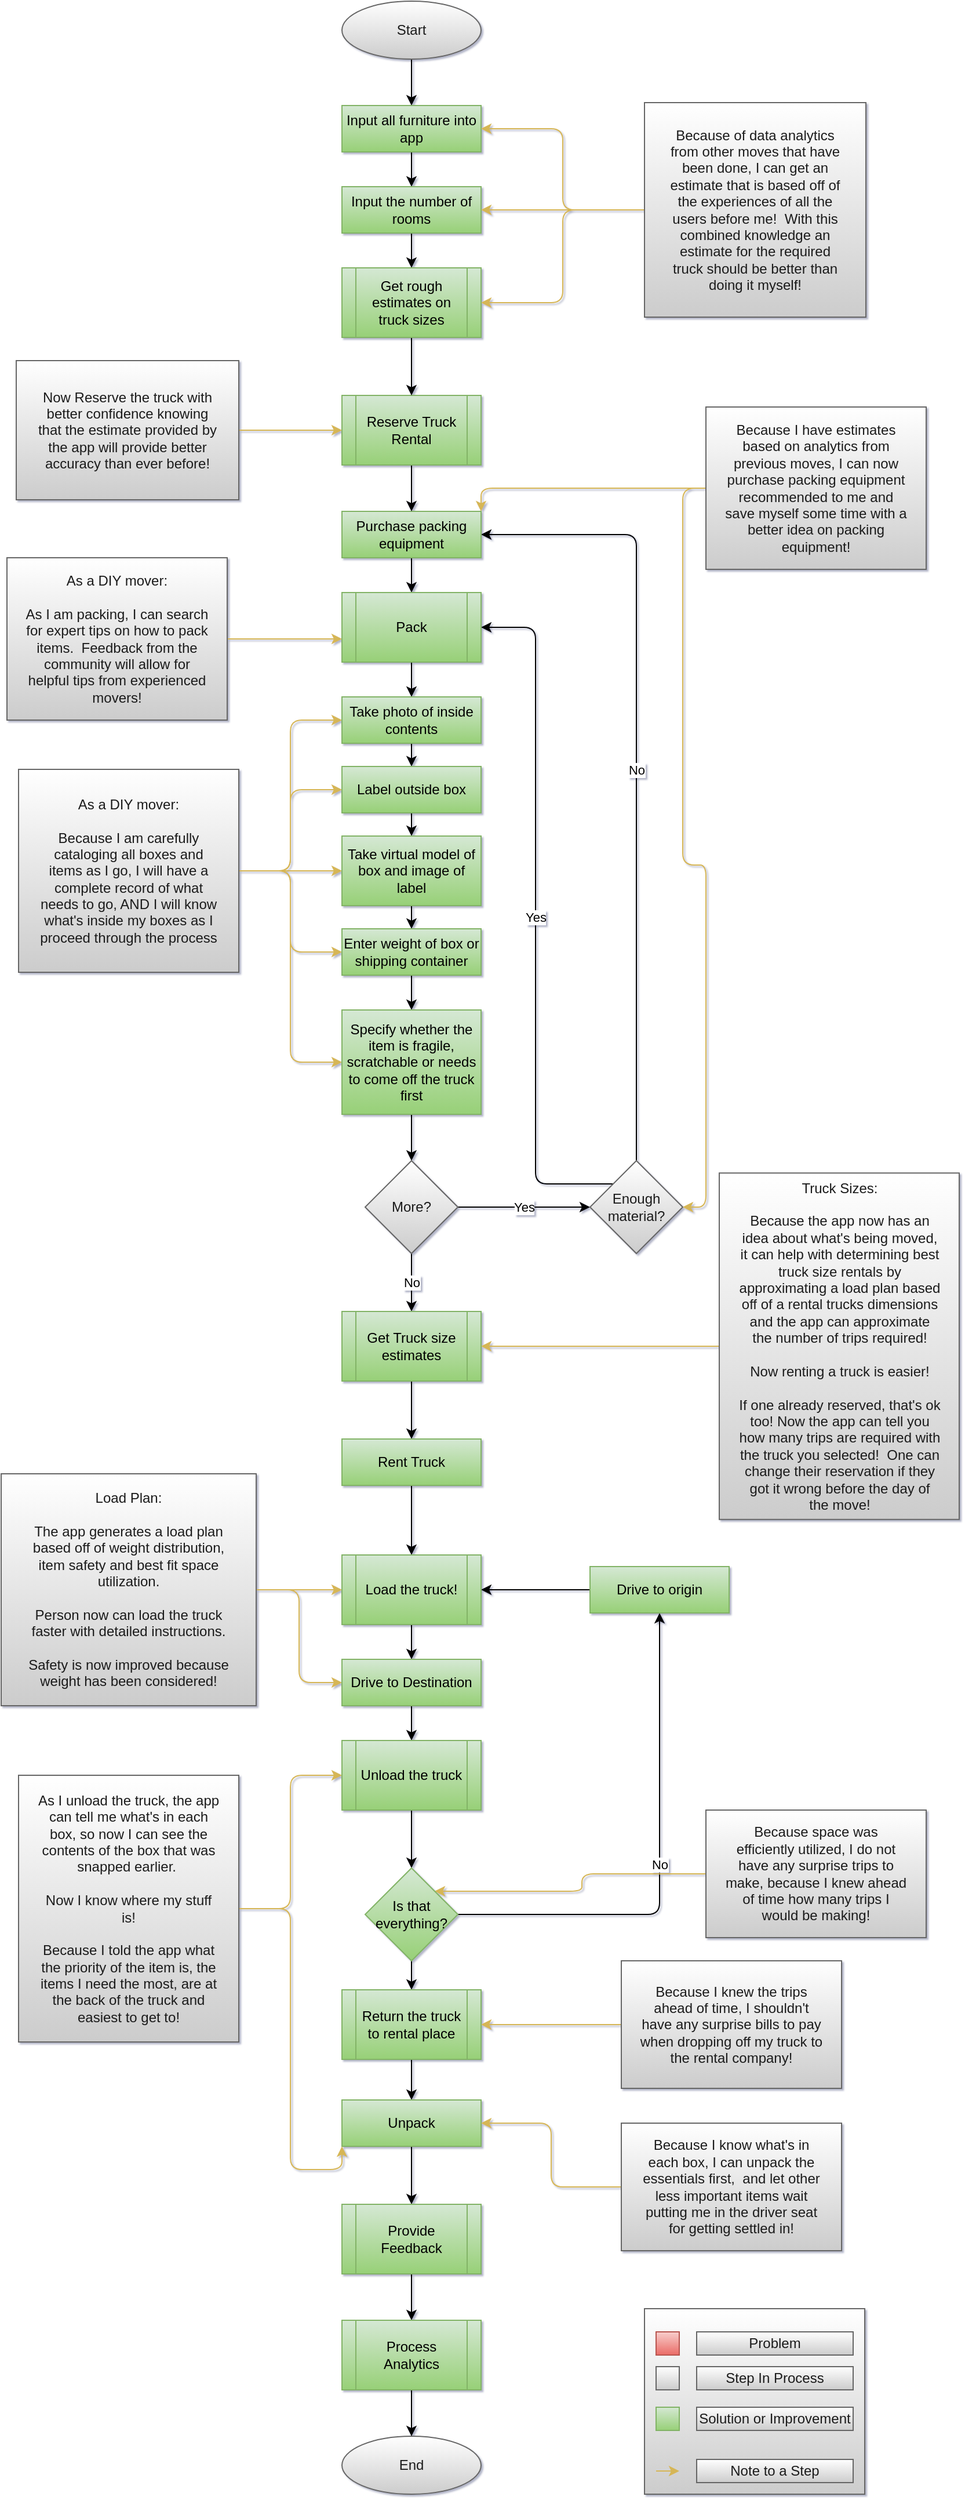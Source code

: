 <mxfile version="13.7.3" type="device" pages="5"><diagram id="C5RBs43oDa-KdzZeNtuy" name="Entire Diagram"><mxGraphModel dx="1422" dy="1946" grid="1" gridSize="10" guides="1" tooltips="1" connect="1" arrows="1" fold="1" page="1" pageScale="1" pageWidth="850" pageHeight="1100" math="0" shadow="1"><root><mxCell id="WIyWlLk6GJQsqaUBKTNV-0"/><mxCell id="WIyWlLk6GJQsqaUBKTNV-1" parent="WIyWlLk6GJQsqaUBKTNV-0"/><mxCell id="AgDbntee7CzR2gT0Nnll-5" value="End" style="ellipse;whiteSpace=wrap;html=1;fontColor=#1A1A1A;strokeColor=#666666;fillColor=#FFFFFF;gradientColor=#CCCCCC;" parent="WIyWlLk6GJQsqaUBKTNV-1" vertex="1"><mxGeometry x="309" y="1840" width="120" height="50" as="geometry"/></mxCell><mxCell id="AgDbntee7CzR2gT0Nnll-96" style="edgeStyle=orthogonalEdgeStyle;orthogonalLoop=1;jettySize=auto;html=1;exitX=0.5;exitY=1;exitDx=0;exitDy=0;entryX=0.5;entryY=0;entryDx=0;entryDy=0;" parent="WIyWlLk6GJQsqaUBKTNV-1" source="pqsjkemi5PUldkAJivgt-46" target="4lMfajr7oFluCukCULe9-0" edge="1"><mxGeometry relative="1" as="geometry"><mxPoint x="380" y="720" as="sourcePoint"/><mxPoint x="369" y="270" as="targetPoint"/></mxGeometry></mxCell><mxCell id="pqsjkemi5PUldkAJivgt-5" style="edgeStyle=orthogonalEdgeStyle;orthogonalLoop=1;jettySize=auto;html=1;exitX=0.5;exitY=1;exitDx=0;exitDy=0;entryX=0.5;entryY=0;entryDx=0;entryDy=0;" parent="WIyWlLk6GJQsqaUBKTNV-1" source="4lMfajr7oFluCukCULe9-0" target="pqsjkemi5PUldkAJivgt-48" edge="1"><mxGeometry relative="1" as="geometry"><mxPoint x="369" y="310" as="sourcePoint"/><mxPoint x="380" y="840" as="targetPoint"/></mxGeometry></mxCell><mxCell id="AgDbntee7CzR2gT0Nnll-55" value="Yes" style="edgeStyle=orthogonalEdgeStyle;orthogonalLoop=1;jettySize=auto;html=1;exitX=1;exitY=0.5;exitDx=0;exitDy=0;" parent="WIyWlLk6GJQsqaUBKTNV-1" source="pqsjkemi5PUldkAJivgt-53" target="AgDbntee7CzR2gT0Nnll-54" edge="1"><mxGeometry relative="1" as="geometry"><mxPoint x="419" y="1344" as="sourcePoint"/></mxGeometry></mxCell><mxCell id="AgDbntee7CzR2gT0Nnll-59" value="No" style="edgeStyle=orthogonalEdgeStyle;orthogonalLoop=1;jettySize=auto;html=1;exitX=0.5;exitY=1;exitDx=0;exitDy=0;entryX=0.5;entryY=0;entryDx=0;entryDy=0;" parent="WIyWlLk6GJQsqaUBKTNV-1" source="pqsjkemi5PUldkAJivgt-53" target="pqsjkemi5PUldkAJivgt-55" edge="1"><mxGeometry relative="1" as="geometry"><mxPoint x="379" y="1384" as="sourcePoint"/><mxPoint x="369" y="850" as="targetPoint"/></mxGeometry></mxCell><mxCell id="AgDbntee7CzR2gT0Nnll-56" value="No" style="edgeStyle=orthogonalEdgeStyle;orthogonalLoop=1;jettySize=auto;html=1;entryX=1;entryY=0.5;entryDx=0;entryDy=0;exitX=0.5;exitY=0;exitDx=0;exitDy=0;" parent="WIyWlLk6GJQsqaUBKTNV-1" source="AgDbntee7CzR2gT0Nnll-54" target="pqsjkemi5PUldkAJivgt-46" edge="1"><mxGeometry relative="1" as="geometry"><mxPoint x="440" y="700" as="targetPoint"/></mxGeometry></mxCell><mxCell id="AgDbntee7CzR2gT0Nnll-57" value="Yes" style="edgeStyle=orthogonalEdgeStyle;orthogonalLoop=1;jettySize=auto;html=1;entryX=1;entryY=0.5;entryDx=0;entryDy=0;exitX=0;exitY=0;exitDx=0;exitDy=0;" parent="WIyWlLk6GJQsqaUBKTNV-1" source="AgDbntee7CzR2gT0Nnll-54" target="4lMfajr7oFluCukCULe9-0" edge="1"><mxGeometry relative="1" as="geometry"><mxPoint x="429" y="290" as="targetPoint"/></mxGeometry></mxCell><mxCell id="AgDbntee7CzR2gT0Nnll-54" value="Enough material?" style="rhombus;whiteSpace=wrap;html=1;strokeColor=#666666;fillColor=#FFFFFF;gradientColor=#CCCCCC;fontColor=#1A1A1A;" parent="WIyWlLk6GJQsqaUBKTNV-1" vertex="1"><mxGeometry x="523" y="740" width="80" height="80" as="geometry"/></mxCell><mxCell id="AgDbntee7CzR2gT0Nnll-61" value="" style="edgeStyle=orthogonalEdgeStyle;orthogonalLoop=1;jettySize=auto;html=1;entryX=0.5;entryY=0;entryDx=0;entryDy=0;exitX=0.5;exitY=1;exitDx=0;exitDy=0;" parent="WIyWlLk6GJQsqaUBKTNV-1" source="pqsjkemi5PUldkAJivgt-56" target="pqsjkemi5PUldkAJivgt-57" edge="1"><mxGeometry relative="1" as="geometry"><mxPoint x="380" y="1730" as="sourcePoint"/><mxPoint x="379" y="1850" as="targetPoint"/></mxGeometry></mxCell><mxCell id="AgDbntee7CzR2gT0Nnll-66" value="" style="edgeStyle=orthogonalEdgeStyle;orthogonalLoop=1;jettySize=auto;html=1;exitX=0.5;exitY=1;exitDx=0;exitDy=0;entryX=0.5;entryY=0;entryDx=0;entryDy=0;" parent="WIyWlLk6GJQsqaUBKTNV-1" source="pqsjkemi5PUldkAJivgt-57" target="pqsjkemi5PUldkAJivgt-58" edge="1"><mxGeometry relative="1" as="geometry"><mxPoint x="379" y="1910" as="sourcePoint"/><mxPoint x="379" y="1980" as="targetPoint"/></mxGeometry></mxCell><mxCell id="AgDbntee7CzR2gT0Nnll-65" value="" style="edgeStyle=orthogonalEdgeStyle;orthogonalLoop=1;jettySize=auto;html=1;exitX=0.5;exitY=1;exitDx=0;exitDy=0;entryX=0.5;entryY=0;entryDx=0;entryDy=0;" parent="WIyWlLk6GJQsqaUBKTNV-1" source="pqsjkemi5PUldkAJivgt-58" target="pqsjkemi5PUldkAJivgt-59" edge="1"><mxGeometry relative="1" as="geometry"><mxPoint x="379" y="2020" as="sourcePoint"/><mxPoint x="379" y="2070" as="targetPoint"/></mxGeometry></mxCell><mxCell id="AgDbntee7CzR2gT0Nnll-68" value="" style="edgeStyle=orthogonalEdgeStyle;orthogonalLoop=1;jettySize=auto;html=1;exitX=0.5;exitY=1;exitDx=0;exitDy=0;entryX=0.5;entryY=0;entryDx=0;entryDy=0;" parent="WIyWlLk6GJQsqaUBKTNV-1" source="pqsjkemi5PUldkAJivgt-59" target="pqsjkemi5PUldkAJivgt-60" edge="1"><mxGeometry relative="1" as="geometry"><mxPoint x="379" y="2130" as="sourcePoint"/><mxPoint x="379" y="2180" as="targetPoint"/></mxGeometry></mxCell><mxCell id="AgDbntee7CzR2gT0Nnll-70" value="No" style="edgeStyle=orthogonalEdgeStyle;orthogonalLoop=1;jettySize=auto;html=1;entryX=0.5;entryY=1;entryDx=0;entryDy=0;exitX=1;exitY=0.5;exitDx=0;exitDy=0;" parent="WIyWlLk6GJQsqaUBKTNV-1" source="pqsjkemi5PUldkAJivgt-60" target="AgDbntee7CzR2gT0Nnll-69" edge="1"><mxGeometry relative="1" as="geometry"><mxPoint x="419" y="2220" as="sourcePoint"/></mxGeometry></mxCell><mxCell id="AgDbntee7CzR2gT0Nnll-92" value="" style="edgeStyle=orthogonalEdgeStyle;orthogonalLoop=1;jettySize=auto;html=1;exitX=0.5;exitY=1;exitDx=0;exitDy=0;" parent="WIyWlLk6GJQsqaUBKTNV-1" source="pqsjkemi5PUldkAJivgt-60" target="AgDbntee7CzR2gT0Nnll-72" edge="1"><mxGeometry relative="1" as="geometry"><mxPoint x="379" y="2260" as="sourcePoint"/></mxGeometry></mxCell><mxCell id="AgDbntee7CzR2gT0Nnll-71" value="" style="edgeStyle=orthogonalEdgeStyle;orthogonalLoop=1;jettySize=auto;html=1;entryX=1;entryY=0.5;entryDx=0;entryDy=0;" parent="WIyWlLk6GJQsqaUBKTNV-1" source="AgDbntee7CzR2gT0Nnll-69" target="pqsjkemi5PUldkAJivgt-57" edge="1"><mxGeometry relative="1" as="geometry"><mxPoint x="439" y="1880" as="targetPoint"/></mxGeometry></mxCell><mxCell id="AgDbntee7CzR2gT0Nnll-69" value="Drive to origin" style="whiteSpace=wrap;html=1;fontSize=12;strokeColor=#82b366;fillColor=#d5e8d4;gradientColor=#97d077;" parent="WIyWlLk6GJQsqaUBKTNV-1" vertex="1"><mxGeometry x="523" y="1090" width="120" height="40" as="geometry"/></mxCell><mxCell id="AgDbntee7CzR2gT0Nnll-94" value="" style="edgeStyle=orthogonalEdgeStyle;orthogonalLoop=1;jettySize=auto;html=1;" parent="WIyWlLk6GJQsqaUBKTNV-1" source="AgDbntee7CzR2gT0Nnll-72" target="AgDbntee7CzR2gT0Nnll-93" edge="1"><mxGeometry relative="1" as="geometry"/></mxCell><mxCell id="AgDbntee7CzR2gT0Nnll-72" value="Return the truck to rental place" style="shape=process;whiteSpace=wrap;html=1;backgroundOutline=1;strokeColor=#82b366;fillColor=#d5e8d4;gradientColor=#97d077;" parent="WIyWlLk6GJQsqaUBKTNV-1" vertex="1"><mxGeometry x="309" y="1455" width="120" height="60" as="geometry"/></mxCell><mxCell id="uDyI70RvZcoFHC8n7o7Q-1" style="edgeStyle=orthogonalEdgeStyle;orthogonalLoop=1;jettySize=auto;html=1;" parent="WIyWlLk6GJQsqaUBKTNV-1" source="AgDbntee7CzR2gT0Nnll-93" target="uDyI70RvZcoFHC8n7o7Q-0" edge="1"><mxGeometry relative="1" as="geometry"/></mxCell><mxCell id="AgDbntee7CzR2gT0Nnll-93" value="Unpack" style="whiteSpace=wrap;html=1;fontSize=12;strokeColor=#82b366;fillColor=#d5e8d4;gradientColor=#97d077;" parent="WIyWlLk6GJQsqaUBKTNV-1" vertex="1"><mxGeometry x="309" y="1550" width="120" height="40" as="geometry"/></mxCell><mxCell id="BCpCwJ4QVLS-3uEzYNqA-7" style="edgeStyle=orthogonalEdgeStyle;orthogonalLoop=1;jettySize=auto;html=1;entryX=1;entryY=0;entryDx=0;entryDy=0;gradientColor=#ffd966;fillColor=#fff2cc;strokeColor=#d6b656;" parent="WIyWlLk6GJQsqaUBKTNV-1" source="BCpCwJ4QVLS-3uEzYNqA-3" target="pqsjkemi5PUldkAJivgt-46" edge="1"><mxGeometry relative="1" as="geometry"><mxPoint x="440" y="680" as="targetPoint"/></mxGeometry></mxCell><mxCell id="BCpCwJ4QVLS-3uEzYNqA-8" style="edgeStyle=orthogonalEdgeStyle;orthogonalLoop=1;jettySize=auto;html=1;entryX=1;entryY=0.5;entryDx=0;entryDy=0;gradientColor=#ffd966;fillColor=#fff2cc;strokeColor=#d6b656;" parent="WIyWlLk6GJQsqaUBKTNV-1" source="BCpCwJ4QVLS-3uEzYNqA-3" target="AgDbntee7CzR2gT0Nnll-54" edge="1"><mxGeometry relative="1" as="geometry"/></mxCell><mxCell id="BCpCwJ4QVLS-3uEzYNqA-3" value="Because I have estimates based on analytics from previous moves, I can now purchase packing equipment recommended to me and save myself some time with a better idea on packing equipment!" style="text;html=1;strokeColor=#666666;fillColor=#FFFFFF;whiteSpace=wrap;overflow=hidden;fontColor=#1A1A1A;align=center;verticalAlign=middle;gradientColor=#CCCCCC;glass=0;spacing=2;spacingLeft=15;spacingRight=15;" parent="WIyWlLk6GJQsqaUBKTNV-1" vertex="1"><mxGeometry x="623" y="90" width="190" height="140" as="geometry"/></mxCell><mxCell id="BCpCwJ4QVLS-3uEzYNqA-10" style="edgeStyle=orthogonalEdgeStyle;orthogonalLoop=1;jettySize=auto;html=1;entryX=0;entryY=0.5;entryDx=0;entryDy=0;gradientColor=#ffd966;fillColor=#fff2cc;strokeColor=#d6b656;" parent="WIyWlLk6GJQsqaUBKTNV-1" source="BCpCwJ4QVLS-3uEzYNqA-9" target="pqsjkemi5PUldkAJivgt-57" edge="1"><mxGeometry relative="1" as="geometry"><mxPoint x="319" y="1880" as="targetPoint"/></mxGeometry></mxCell><mxCell id="BCpCwJ4QVLS-3uEzYNqA-11" style="edgeStyle=orthogonalEdgeStyle;orthogonalLoop=1;jettySize=auto;html=1;entryX=0;entryY=0.5;entryDx=0;entryDy=0;gradientColor=#ffd966;fillColor=#fff2cc;strokeColor=#d6b656;" parent="WIyWlLk6GJQsqaUBKTNV-1" source="BCpCwJ4QVLS-3uEzYNqA-9" target="pqsjkemi5PUldkAJivgt-58" edge="1"><mxGeometry relative="1" as="geometry"><mxPoint x="270" y="1400" as="targetPoint"/></mxGeometry></mxCell><mxCell id="BCpCwJ4QVLS-3uEzYNqA-9" value="&lt;div&gt;&lt;div&gt;Load Plan:&lt;/div&gt;&lt;div&gt;&lt;br&gt;&lt;/div&gt;&lt;div&gt;The app generates a load plan based off of weight distribution, item safety and best fit space utilization.&lt;/div&gt;&lt;div&gt;&lt;br&gt;&lt;/div&gt;&lt;div&gt;Person now can load the truck faster with detailed instructions.&lt;/div&gt;&lt;div&gt;&lt;br&gt;&lt;/div&gt;&lt;div&gt;Safety is now improved because weight has been considered!&lt;/div&gt;&lt;/div&gt;" style="text;html=1;strokeColor=#666666;fillColor=#FFFFFF;whiteSpace=wrap;overflow=hidden;fontColor=#1A1A1A;align=center;verticalAlign=middle;gradientColor=#CCCCCC;glass=0;spacing=2;spacingLeft=15;spacingRight=15;" parent="WIyWlLk6GJQsqaUBKTNV-1" vertex="1"><mxGeometry x="15" y="1010" width="220" height="200" as="geometry"/></mxCell><mxCell id="WONXC-N3_GZAzlqhslST-3" style="edgeStyle=orthogonalEdgeStyle;orthogonalLoop=1;jettySize=auto;html=1;entryX=0;entryY=0.5;entryDx=0;entryDy=0;gradientColor=#ffd966;fillColor=#fff2cc;strokeColor=#d6b656;" parent="WIyWlLk6GJQsqaUBKTNV-1" source="BCpCwJ4QVLS-3uEzYNqA-12" target="pqsjkemi5PUldkAJivgt-59" edge="1"><mxGeometry relative="1" as="geometry"/></mxCell><mxCell id="WONXC-N3_GZAzlqhslST-4" style="edgeStyle=orthogonalEdgeStyle;orthogonalLoop=1;jettySize=auto;html=1;entryX=0;entryY=1;entryDx=0;entryDy=0;gradientColor=#ffd966;fillColor=#fff2cc;strokeColor=#d6b656;" parent="WIyWlLk6GJQsqaUBKTNV-1" source="BCpCwJ4QVLS-3uEzYNqA-12" target="AgDbntee7CzR2gT0Nnll-93" edge="1"><mxGeometry relative="1" as="geometry"/></mxCell><mxCell id="BCpCwJ4QVLS-3uEzYNqA-12" value="&lt;div&gt;As I unload the truck, the app can tell me what's in each box, so now I can see the contents of the box that was snapped earlier.&amp;nbsp; &lt;br&gt;&lt;/div&gt;&lt;div&gt;&lt;br&gt;&lt;/div&gt;&lt;div&gt;Now I know where my stuff is!&lt;/div&gt;&lt;div&gt;&lt;br&gt;&lt;/div&gt;&lt;div&gt;Because I told the app what the priority of the item is, the items I need the most, are at the back of the truck and easiest to get to!&lt;br&gt;&lt;/div&gt;" style="text;html=1;strokeColor=#666666;fillColor=#FFFFFF;whiteSpace=wrap;overflow=hidden;fontColor=#1A1A1A;align=center;verticalAlign=middle;gradientColor=#CCCCCC;glass=0;spacing=2;spacingLeft=15;spacingRight=15;" parent="WIyWlLk6GJQsqaUBKTNV-1" vertex="1"><mxGeometry x="30" y="1270" width="190" height="230" as="geometry"/></mxCell><mxCell id="BCpCwJ4QVLS-3uEzYNqA-14" style="edgeStyle=orthogonalEdgeStyle;orthogonalLoop=1;jettySize=auto;html=1;exitX=0.5;exitY=1;exitDx=0;exitDy=0;" parent="WIyWlLk6GJQsqaUBKTNV-1" source="BCpCwJ4QVLS-3uEzYNqA-12" target="BCpCwJ4QVLS-3uEzYNqA-12" edge="1"><mxGeometry relative="1" as="geometry"/></mxCell><mxCell id="BCpCwJ4QVLS-3uEzYNqA-16" style="edgeStyle=orthogonalEdgeStyle;orthogonalLoop=1;jettySize=auto;html=1;entryX=0;entryY=0.5;entryDx=0;entryDy=0;gradientColor=#ffd966;fillColor=#fff2cc;strokeColor=#d6b656;" parent="WIyWlLk6GJQsqaUBKTNV-1" source="BCpCwJ4QVLS-3uEzYNqA-15" edge="1"><mxGeometry relative="1" as="geometry"><mxPoint x="309" y="290" as="targetPoint"/></mxGeometry></mxCell><mxCell id="BCpCwJ4QVLS-3uEzYNqA-15" value="&lt;div&gt;&lt;div&gt;As a DIY mover:&lt;/div&gt;&lt;div&gt;&lt;br&gt;&lt;/div&gt;&lt;div&gt;As I am packing, I can search for expert tips on how to pack items.&amp;nbsp; Feedback from the community will allow for helpful tips from experienced movers!&lt;/div&gt;&lt;/div&gt;" style="text;html=1;strokeColor=#666666;fillColor=#FFFFFF;whiteSpace=wrap;overflow=hidden;fontColor=#1A1A1A;align=center;verticalAlign=middle;gradientColor=#CCCCCC;glass=0;spacing=2;spacingLeft=15;spacingRight=15;" parent="WIyWlLk6GJQsqaUBKTNV-1" vertex="1"><mxGeometry x="20" y="220" width="190" height="140" as="geometry"/></mxCell><mxCell id="pqsjkemi5PUldkAJivgt-6" style="edgeStyle=orthogonalEdgeStyle;orthogonalLoop=1;jettySize=auto;html=1;exitX=0.5;exitY=1;exitDx=0;exitDy=0;entryX=0.5;entryY=0;entryDx=0;entryDy=0;" parent="WIyWlLk6GJQsqaUBKTNV-1" source="pqsjkemi5PUldkAJivgt-48" target="pqsjkemi5PUldkAJivgt-49" edge="1"><mxGeometry relative="1" as="geometry"><mxPoint x="380" y="880" as="sourcePoint"/><mxPoint x="380" y="910" as="targetPoint"/></mxGeometry></mxCell><mxCell id="pqsjkemi5PUldkAJivgt-7" style="edgeStyle=orthogonalEdgeStyle;orthogonalLoop=1;jettySize=auto;html=1;exitX=0.5;exitY=1;exitDx=0;exitDy=0;entryX=0.5;entryY=0;entryDx=0;entryDy=0;" parent="WIyWlLk6GJQsqaUBKTNV-1" source="pqsjkemi5PUldkAJivgt-49" target="pqsjkemi5PUldkAJivgt-50" edge="1"><mxGeometry relative="1" as="geometry"><mxPoint x="380" y="950" as="sourcePoint"/><mxPoint x="380" y="980" as="targetPoint"/></mxGeometry></mxCell><mxCell id="pqsjkemi5PUldkAJivgt-8" style="edgeStyle=orthogonalEdgeStyle;orthogonalLoop=1;jettySize=auto;html=1;exitX=0.5;exitY=1;exitDx=0;exitDy=0;entryX=0.5;entryY=0;entryDx=0;entryDy=0;" parent="WIyWlLk6GJQsqaUBKTNV-1" source="pqsjkemi5PUldkAJivgt-50" target="pqsjkemi5PUldkAJivgt-51" edge="1"><mxGeometry relative="1" as="geometry"><mxPoint x="380" y="1040" as="sourcePoint"/><mxPoint x="380" y="1070" as="targetPoint"/></mxGeometry></mxCell><mxCell id="pqsjkemi5PUldkAJivgt-13" style="edgeStyle=orthogonalEdgeStyle;orthogonalLoop=1;jettySize=auto;html=1;entryX=0.5;entryY=0;entryDx=0;entryDy=0;exitX=0.5;exitY=1;exitDx=0;exitDy=0;" parent="WIyWlLk6GJQsqaUBKTNV-1" source="pqsjkemi5PUldkAJivgt-51" target="pqsjkemi5PUldkAJivgt-52" edge="1"><mxGeometry relative="1" as="geometry"><mxPoint x="380" y="1110" as="sourcePoint"/><mxPoint x="379" y="1140" as="targetPoint"/></mxGeometry></mxCell><mxCell id="pqsjkemi5PUldkAJivgt-62" style="edgeStyle=orthogonalEdgeStyle;sketch=0;orthogonalLoop=1;jettySize=auto;html=1;entryX=0;entryY=0.5;entryDx=0;entryDy=0;gradientColor=#ffd966;fillColor=#fff2cc;strokeColor=#d6b656;" parent="WIyWlLk6GJQsqaUBKTNV-1" source="pqsjkemi5PUldkAJivgt-10" target="pqsjkemi5PUldkAJivgt-48" edge="1"><mxGeometry relative="1" as="geometry"/></mxCell><mxCell id="pqsjkemi5PUldkAJivgt-63" style="edgeStyle=orthogonalEdgeStyle;sketch=0;orthogonalLoop=1;jettySize=auto;html=1;entryX=0;entryY=0.5;entryDx=0;entryDy=0;gradientColor=#ffd966;fillColor=#fff2cc;strokeColor=#d6b656;" parent="WIyWlLk6GJQsqaUBKTNV-1" source="pqsjkemi5PUldkAJivgt-10" target="pqsjkemi5PUldkAJivgt-49" edge="1"><mxGeometry relative="1" as="geometry"/></mxCell><mxCell id="pqsjkemi5PUldkAJivgt-64" style="edgeStyle=orthogonalEdgeStyle;sketch=0;orthogonalLoop=1;jettySize=auto;html=1;entryX=0;entryY=0.5;entryDx=0;entryDy=0;gradientColor=#ffd966;fillColor=#fff2cc;strokeColor=#d6b656;" parent="WIyWlLk6GJQsqaUBKTNV-1" source="pqsjkemi5PUldkAJivgt-10" target="pqsjkemi5PUldkAJivgt-50" edge="1"><mxGeometry relative="1" as="geometry"/></mxCell><mxCell id="pqsjkemi5PUldkAJivgt-65" style="edgeStyle=orthogonalEdgeStyle;sketch=0;orthogonalLoop=1;jettySize=auto;html=1;entryX=0;entryY=0.5;entryDx=0;entryDy=0;gradientColor=#ffd966;fillColor=#fff2cc;strokeColor=#d6b656;" parent="WIyWlLk6GJQsqaUBKTNV-1" source="pqsjkemi5PUldkAJivgt-10" target="pqsjkemi5PUldkAJivgt-51" edge="1"><mxGeometry relative="1" as="geometry"/></mxCell><mxCell id="pqsjkemi5PUldkAJivgt-66" style="edgeStyle=orthogonalEdgeStyle;sketch=0;orthogonalLoop=1;jettySize=auto;html=1;entryX=0;entryY=0.5;entryDx=0;entryDy=0;gradientColor=#ffd966;fillColor=#fff2cc;strokeColor=#d6b656;" parent="WIyWlLk6GJQsqaUBKTNV-1" source="pqsjkemi5PUldkAJivgt-10" target="pqsjkemi5PUldkAJivgt-52" edge="1"><mxGeometry relative="1" as="geometry"/></mxCell><mxCell id="pqsjkemi5PUldkAJivgt-10" value="&lt;div&gt;&lt;div&gt;As a DIY mover:&lt;/div&gt;&lt;div&gt;&lt;br&gt;&lt;/div&gt;&lt;div&gt;Because I am carefully cataloging all boxes and items as I go, I will have a complete record of what needs to go, AND I will know what's inside my boxes as I proceed through the process&lt;/div&gt;&lt;/div&gt;" style="text;html=1;strokeColor=#666666;fillColor=#FFFFFF;whiteSpace=wrap;overflow=hidden;fontColor=#1A1A1A;align=center;verticalAlign=middle;gradientColor=#CCCCCC;glass=0;spacing=2;spacingLeft=15;spacingRight=15;" parent="WIyWlLk6GJQsqaUBKTNV-1" vertex="1"><mxGeometry x="30" y="402.5" width="190" height="175" as="geometry"/></mxCell><mxCell id="pqsjkemi5PUldkAJivgt-14" style="edgeStyle=orthogonalEdgeStyle;orthogonalLoop=1;jettySize=auto;html=1;exitX=0.5;exitY=1;exitDx=0;exitDy=0;entryX=0.5;entryY=0;entryDx=0;entryDy=0;" parent="WIyWlLk6GJQsqaUBKTNV-1" source="pqsjkemi5PUldkAJivgt-52" target="pqsjkemi5PUldkAJivgt-53" edge="1"><mxGeometry relative="1" as="geometry"><mxPoint x="379" y="1230" as="sourcePoint"/><mxPoint x="379" y="1304" as="targetPoint"/></mxGeometry></mxCell><mxCell id="pqsjkemi5PUldkAJivgt-20" style="edgeStyle=orthogonalEdgeStyle;orthogonalLoop=1;jettySize=auto;html=1;exitX=0.5;exitY=1;exitDx=0;exitDy=0;entryX=0.5;entryY=0;entryDx=0;entryDy=0;" parent="WIyWlLk6GJQsqaUBKTNV-1" source="pqsjkemi5PUldkAJivgt-55" target="pqsjkemi5PUldkAJivgt-56" edge="1"><mxGeometry relative="1" as="geometry"><mxPoint x="380" y="1610" as="sourcePoint"/><mxPoint x="380" y="1690" as="targetPoint"/></mxGeometry></mxCell><mxCell id="pqsjkemi5PUldkAJivgt-67" style="edgeStyle=orthogonalEdgeStyle;sketch=0;orthogonalLoop=1;jettySize=auto;html=1;entryX=1;entryY=0.5;entryDx=0;entryDy=0;gradientColor=#ffd966;fillColor=#fff2cc;strokeColor=#d6b656;" parent="WIyWlLk6GJQsqaUBKTNV-1" source="pqsjkemi5PUldkAJivgt-21" target="pqsjkemi5PUldkAJivgt-55" edge="1"><mxGeometry relative="1" as="geometry"/></mxCell><mxCell id="pqsjkemi5PUldkAJivgt-21" value="&lt;div&gt;Truck Sizes:&lt;/div&gt;&lt;div&gt;&lt;br&gt;&lt;/div&gt;&lt;div&gt;Because the app now has an idea about what's being moved, it can help with determining best truck size rentals by approximating a load plan based off of a rental trucks dimensions and the app can approximate the number of trips required!&lt;br&gt;&lt;/div&gt;&lt;div&gt;&lt;br&gt;&lt;/div&gt;&lt;div&gt;Now renting a truck is easier!&lt;br&gt;&lt;/div&gt;&lt;div&gt;&lt;br&gt;&lt;/div&gt;&lt;div&gt;If one already reserved, that's ok too! Now the app can tell you how many trips are required with the truck you selected!&amp;nbsp; One can change their reservation if they got it wrong before the day of the move!&lt;/div&gt;" style="text;html=1;strokeColor=#666666;fillColor=#FFFFFF;whiteSpace=wrap;overflow=hidden;fontColor=#1A1A1A;align=center;verticalAlign=middle;gradientColor=#CCCCCC;spacing=2;glass=0;spacingLeft=15;spacingRight=15;" parent="WIyWlLk6GJQsqaUBKTNV-1" vertex="1"><mxGeometry x="634.5" y="750.63" width="207" height="298.75" as="geometry"/></mxCell><mxCell id="pqsjkemi5PUldkAJivgt-68" style="edgeStyle=orthogonalEdgeStyle;sketch=0;orthogonalLoop=1;jettySize=auto;html=1;entryX=1;entryY=0;entryDx=0;entryDy=0;gradientColor=#ffd966;fillColor=#fff2cc;strokeColor=#d6b656;" parent="WIyWlLk6GJQsqaUBKTNV-1" source="pqsjkemi5PUldkAJivgt-22" target="pqsjkemi5PUldkAJivgt-60" edge="1"><mxGeometry relative="1" as="geometry"/></mxCell><mxCell id="pqsjkemi5PUldkAJivgt-22" value="Because space was efficiently utilized, I do not have any surprise trips to make, because I knew ahead of time how many trips I would be making!" style="text;html=1;strokeColor=#666666;fillColor=#FFFFFF;whiteSpace=wrap;overflow=hidden;fontColor=#1A1A1A;align=center;verticalAlign=middle;gradientColor=#CCCCCC;glass=0;spacing=2;spacingLeft=15;spacingRight=15;" parent="WIyWlLk6GJQsqaUBKTNV-1" vertex="1"><mxGeometry x="623" y="1300" width="190" height="110" as="geometry"/></mxCell><mxCell id="pqsjkemi5PUldkAJivgt-69" style="edgeStyle=orthogonalEdgeStyle;sketch=0;orthogonalLoop=1;jettySize=auto;html=1;entryX=1;entryY=0.5;entryDx=0;entryDy=0;gradientColor=#ffd966;fillColor=#fff2cc;strokeColor=#d6b656;" parent="WIyWlLk6GJQsqaUBKTNV-1" source="pqsjkemi5PUldkAJivgt-23" target="AgDbntee7CzR2gT0Nnll-72" edge="1"><mxGeometry relative="1" as="geometry"/></mxCell><mxCell id="pqsjkemi5PUldkAJivgt-23" value="Because I knew the trips ahead of time, I shouldn't have any surprise bills to pay when dropping off my truck to the rental company!" style="text;html=1;strokeColor=#666666;fillColor=#FFFFFF;whiteSpace=wrap;overflow=hidden;fontColor=#1A1A1A;align=center;verticalAlign=middle;gradientColor=#CCCCCC;glass=0;spacing=2;spacingLeft=15;spacingRight=15;" parent="WIyWlLk6GJQsqaUBKTNV-1" vertex="1"><mxGeometry x="550" y="1430" width="190" height="110" as="geometry"/></mxCell><mxCell id="pqsjkemi5PUldkAJivgt-70" style="edgeStyle=orthogonalEdgeStyle;sketch=0;orthogonalLoop=1;jettySize=auto;html=1;entryX=1;entryY=0.5;entryDx=0;entryDy=0;gradientColor=#ffd966;fillColor=#fff2cc;strokeColor=#d6b656;" parent="WIyWlLk6GJQsqaUBKTNV-1" source="pqsjkemi5PUldkAJivgt-24" target="AgDbntee7CzR2gT0Nnll-93" edge="1"><mxGeometry relative="1" as="geometry"/></mxCell><mxCell id="pqsjkemi5PUldkAJivgt-24" value="Because I know what's in each box, I can unpack the essentials first,&amp;nbsp; and let other less important items wait putting me in the driver seat for getting settled in!" style="text;html=1;strokeColor=#666666;fillColor=#FFFFFF;whiteSpace=wrap;overflow=hidden;fontColor=#1A1A1A;align=center;verticalAlign=middle;gradientColor=#CCCCCC;glass=0;spacing=2;spacingLeft=15;spacingRight=15;" parent="WIyWlLk6GJQsqaUBKTNV-1" vertex="1"><mxGeometry x="550" y="1570" width="190" height="110" as="geometry"/></mxCell><mxCell id="qvE3wpWh3XSqImd8f5jy-7" style="edgeStyle=orthogonalEdgeStyle;orthogonalLoop=1;jettySize=auto;html=1;entryX=0.5;entryY=0;entryDx=0;entryDy=0;" edge="1" parent="WIyWlLk6GJQsqaUBKTNV-1" source="pqsjkemi5PUldkAJivgt-41" target="qvE3wpWh3XSqImd8f5jy-4"><mxGeometry relative="1" as="geometry"/></mxCell><mxCell id="pqsjkemi5PUldkAJivgt-41" value="Start" style="ellipse;whiteSpace=wrap;html=1;fontColor=#1A1A1A;strokeColor=#666666;fillColor=#FFFFFF;gradientColor=#CCCCCC;" parent="WIyWlLk6GJQsqaUBKTNV-1" vertex="1"><mxGeometry x="309" y="-260" width="120" height="50" as="geometry"/></mxCell><mxCell id="pqsjkemi5PUldkAJivgt-46" value="Purchase packing equipment" style="whiteSpace=wrap;html=1;fontSize=12;strokeColor=#82b366;fillColor=#d5e8d4;gradientColor=#97d077;fontColor=#000000;" parent="WIyWlLk6GJQsqaUBKTNV-1" vertex="1"><mxGeometry x="309" y="180" width="120" height="40" as="geometry"/></mxCell><mxCell id="pqsjkemi5PUldkAJivgt-48" value="Take photo of inside contents" style="whiteSpace=wrap;html=1;fontSize=12;strokeColor=#82b366;fillColor=#d5e8d4;gradientColor=#97d077;" parent="WIyWlLk6GJQsqaUBKTNV-1" vertex="1"><mxGeometry x="309" y="340" width="120" height="40" as="geometry"/></mxCell><mxCell id="pqsjkemi5PUldkAJivgt-49" value="Label outside box" style="whiteSpace=wrap;html=1;fontSize=12;strokeColor=#82b366;fillColor=#d5e8d4;gradientColor=#97d077;" parent="WIyWlLk6GJQsqaUBKTNV-1" vertex="1"><mxGeometry x="309" y="400" width="120" height="40" as="geometry"/></mxCell><mxCell id="pqsjkemi5PUldkAJivgt-50" value="Take virtual model of box and image of label" style="whiteSpace=wrap;html=1;fontSize=12;strokeColor=#82b366;fillColor=#d5e8d4;gradientColor=#97d077;" parent="WIyWlLk6GJQsqaUBKTNV-1" vertex="1"><mxGeometry x="309" y="460" width="120" height="60" as="geometry"/></mxCell><mxCell id="pqsjkemi5PUldkAJivgt-51" value="Enter weight of box or shipping container" style="whiteSpace=wrap;html=1;fontSize=12;strokeColor=#82b366;fillColor=#d5e8d4;gradientColor=#97d077;" parent="WIyWlLk6GJQsqaUBKTNV-1" vertex="1"><mxGeometry x="309" y="540" width="120" height="40" as="geometry"/></mxCell><mxCell id="pqsjkemi5PUldkAJivgt-52" value="Specify whether the item is fragile, scratchable or needs to come off the truck first" style="whiteSpace=wrap;html=1;fontSize=12;strokeColor=#82b366;fillColor=#d5e8d4;gradientColor=#97d077;" parent="WIyWlLk6GJQsqaUBKTNV-1" vertex="1"><mxGeometry x="309" y="610" width="120" height="90" as="geometry"/></mxCell><mxCell id="pqsjkemi5PUldkAJivgt-53" value="More?" style="rhombus;whiteSpace=wrap;html=1;fontColor=#1A1A1A;strokeColor=#666666;fillColor=#FFFFFF;gradientColor=#CCCCCC;" parent="WIyWlLk6GJQsqaUBKTNV-1" vertex="1"><mxGeometry x="329" y="740" width="80" height="80" as="geometry"/></mxCell><mxCell id="pqsjkemi5PUldkAJivgt-55" value="Get Truck size estimates" style="shape=process;whiteSpace=wrap;html=1;backgroundOutline=1;strokeColor=#82b366;fillColor=#d5e8d4;gradientColor=#97d077;" parent="WIyWlLk6GJQsqaUBKTNV-1" vertex="1"><mxGeometry x="309" y="870" width="120" height="60" as="geometry"/></mxCell><mxCell id="pqsjkemi5PUldkAJivgt-56" value="Rent Truck" style="whiteSpace=wrap;html=1;fontSize=12;strokeColor=#82b366;fillColor=#d5e8d4;gradientColor=#97d077;" parent="WIyWlLk6GJQsqaUBKTNV-1" vertex="1"><mxGeometry x="309" y="980" width="120" height="40" as="geometry"/></mxCell><mxCell id="pqsjkemi5PUldkAJivgt-57" value="Load the truck!" style="shape=process;whiteSpace=wrap;html=1;backgroundOutline=1;strokeColor=#82b366;fillColor=#d5e8d4;gradientColor=#97d077;" parent="WIyWlLk6GJQsqaUBKTNV-1" vertex="1"><mxGeometry x="309" y="1080" width="120" height="60" as="geometry"/></mxCell><mxCell id="pqsjkemi5PUldkAJivgt-58" value="Drive to Destination" style="whiteSpace=wrap;html=1;fontSize=12;strokeColor=#82b366;fillColor=#d5e8d4;gradientColor=#97d077;" parent="WIyWlLk6GJQsqaUBKTNV-1" vertex="1"><mxGeometry x="309" y="1170" width="120" height="40" as="geometry"/></mxCell><mxCell id="pqsjkemi5PUldkAJivgt-59" value="Unload the truck" style="shape=process;whiteSpace=wrap;html=1;backgroundOutline=1;strokeColor=#82b366;fillColor=#d5e8d4;gradientColor=#97d077;" parent="WIyWlLk6GJQsqaUBKTNV-1" vertex="1"><mxGeometry x="309" y="1240" width="120" height="60" as="geometry"/></mxCell><mxCell id="pqsjkemi5PUldkAJivgt-60" value="Is that everything?" style="rhombus;whiteSpace=wrap;html=1;strokeColor=#82b366;fillColor=#d5e8d4;gradientColor=#97d077;" parent="WIyWlLk6GJQsqaUBKTNV-1" vertex="1"><mxGeometry x="329" y="1350" width="80" height="80" as="geometry"/></mxCell><mxCell id="SQYsfp-BbgABalWEMOX5-0" value="" style="group;fillColor=#FFFFFF;gradientColor=#CCCCCC;strokeColor=#666666;fontColor=#1A1A1A;" parent="WIyWlLk6GJQsqaUBKTNV-1" vertex="1" connectable="0"><mxGeometry x="570" y="1730" width="190" height="160" as="geometry"/></mxCell><mxCell id="SQYsfp-BbgABalWEMOX5-1" value="" style="verticalLabelPosition=bottom;verticalAlign=top;html=1;shape=mxgraph.basic.rect;fillColor2=none;strokeWidth=1;size=20;indent=5;fillColor=#FFFFFF;gradientColor=#CCCCCC;strokeColor=#666666;fontColor=#1A1A1A;" parent="SQYsfp-BbgABalWEMOX5-0" vertex="1"><mxGeometry width="190" height="160" as="geometry"/></mxCell><mxCell id="SQYsfp-BbgABalWEMOX5-2" value="" style="verticalLabelPosition=bottom;verticalAlign=top;html=1;shape=mxgraph.basic.rect;fillColor2=none;strokeWidth=1;size=20;indent=5;fillColor=#f8cecc;gradientColor=#ea6b66;strokeColor=#b85450;" parent="SQYsfp-BbgABalWEMOX5-0" vertex="1"><mxGeometry x="10" y="20" width="20" height="20" as="geometry"/></mxCell><mxCell id="SQYsfp-BbgABalWEMOX5-3" value="Problem" style="text;html=1;align=center;verticalAlign=middle;whiteSpace=wrap;fillColor=#FFFFFF;gradientColor=#CCCCCC;strokeColor=#666666;fontColor=#1A1A1A;" parent="SQYsfp-BbgABalWEMOX5-0" vertex="1"><mxGeometry x="45" y="20" width="135" height="20" as="geometry"/></mxCell><mxCell id="SQYsfp-BbgABalWEMOX5-4" value="" style="verticalLabelPosition=bottom;verticalAlign=top;html=1;shape=mxgraph.basic.rect;fillColor2=none;strokeWidth=1;size=20;indent=5;fillColor=#FFFFFF;gradientColor=#CCCCCC;strokeColor=#666666;fontColor=#1A1A1A;" parent="SQYsfp-BbgABalWEMOX5-0" vertex="1"><mxGeometry x="10" y="50" width="20" height="20" as="geometry"/></mxCell><mxCell id="SQYsfp-BbgABalWEMOX5-5" value="Step In Process" style="text;html=1;align=center;verticalAlign=middle;whiteSpace=wrap;fillColor=#FFFFFF;gradientColor=#CCCCCC;strokeColor=#666666;fontColor=#1A1A1A;" parent="SQYsfp-BbgABalWEMOX5-0" vertex="1"><mxGeometry x="45" y="50" width="135" height="20" as="geometry"/></mxCell><mxCell id="SQYsfp-BbgABalWEMOX5-6" value="" style="verticalLabelPosition=bottom;verticalAlign=top;html=1;shape=mxgraph.basic.rect;fillColor2=none;strokeWidth=1;size=20;indent=5;fillColor=#d5e8d4;gradientColor=#97d077;strokeColor=#82b366;" parent="SQYsfp-BbgABalWEMOX5-0" vertex="1"><mxGeometry x="10" y="85" width="20" height="20" as="geometry"/></mxCell><mxCell id="SQYsfp-BbgABalWEMOX5-7" value="Solution or Improvement" style="text;html=1;align=center;verticalAlign=middle;whiteSpace=wrap;fillColor=#FFFFFF;gradientColor=#CCCCCC;strokeColor=#666666;fontColor=#1A1A1A;" parent="SQYsfp-BbgABalWEMOX5-0" vertex="1"><mxGeometry x="45" y="85" width="135" height="20" as="geometry"/></mxCell><mxCell id="SQYsfp-BbgABalWEMOX5-8" value="" style="endArrow=classic;html=1;gradientColor=#ffd966;fillColor=#fff2cc;strokeColor=#d6b656;" parent="SQYsfp-BbgABalWEMOX5-0" edge="1"><mxGeometry width="50" height="50" relative="1" as="geometry"><mxPoint x="10" y="140" as="sourcePoint"/><mxPoint x="30" y="140" as="targetPoint"/></mxGeometry></mxCell><mxCell id="SQYsfp-BbgABalWEMOX5-9" value="Note to a Step" style="text;html=1;align=center;verticalAlign=middle;whiteSpace=wrap;fillColor=#FFFFFF;gradientColor=#CCCCCC;strokeColor=#666666;fontColor=#1A1A1A;" parent="SQYsfp-BbgABalWEMOX5-0" vertex="1"><mxGeometry x="45" y="130" width="135" height="20" as="geometry"/></mxCell><mxCell id="4lMfajr7oFluCukCULe9-0" value="Pack" style="shape=process;whiteSpace=wrap;html=1;backgroundOutline=1;gradientColor=#97d077;fillColor=#d5e8d4;strokeColor=#82b366;" parent="WIyWlLk6GJQsqaUBKTNV-1" vertex="1"><mxGeometry x="309" y="250" width="120" height="60" as="geometry"/></mxCell><mxCell id="qvE3wpWh3XSqImd8f5jy-17" style="edgeStyle=orthogonalEdgeStyle;orthogonalLoop=1;jettySize=auto;html=1;entryX=0.5;entryY=0;entryDx=0;entryDy=0;" edge="1" parent="WIyWlLk6GJQsqaUBKTNV-1" source="uDyI70RvZcoFHC8n7o7Q-0" target="qvE3wpWh3XSqImd8f5jy-16"><mxGeometry relative="1" as="geometry"/></mxCell><mxCell id="uDyI70RvZcoFHC8n7o7Q-0" value="Provide Feedback" style="shape=process;whiteSpace=wrap;html=1;backgroundOutline=1;gradientColor=#97d077;fillColor=#d5e8d4;strokeColor=#82b366;" parent="WIyWlLk6GJQsqaUBKTNV-1" vertex="1"><mxGeometry x="309" y="1640" width="120" height="60" as="geometry"/></mxCell><mxCell id="qvE3wpWh3XSqImd8f5jy-3" style="edgeStyle=orthogonalEdgeStyle;orthogonalLoop=1;jettySize=auto;html=1;" edge="1" parent="WIyWlLk6GJQsqaUBKTNV-1" source="qvE3wpWh3XSqImd8f5jy-0" target="pqsjkemi5PUldkAJivgt-46"><mxGeometry relative="1" as="geometry"/></mxCell><mxCell id="qvE3wpWh3XSqImd8f5jy-0" value="Reserve Truck Rental" style="shape=process;whiteSpace=wrap;html=1;backgroundOutline=1;strokeColor=#82b366;fillColor=#d5e8d4;gradientColor=#97d077;" vertex="1" parent="WIyWlLk6GJQsqaUBKTNV-1"><mxGeometry x="309" y="80" width="120" height="60" as="geometry"/></mxCell><mxCell id="qvE3wpWh3XSqImd8f5jy-11" style="edgeStyle=orthogonalEdgeStyle;orthogonalLoop=1;jettySize=auto;html=1;entryX=0;entryY=0.5;entryDx=0;entryDy=0;strokeColor=#d6b656;fillColor=#fff2cc;gradientColor=#ffd966;" edge="1" parent="WIyWlLk6GJQsqaUBKTNV-1" source="qvE3wpWh3XSqImd8f5jy-1" target="qvE3wpWh3XSqImd8f5jy-0"><mxGeometry relative="1" as="geometry"/></mxCell><mxCell id="qvE3wpWh3XSqImd8f5jy-1" value="Now Reserve the truck with better confidence knowing that the estimate provided by the app will provide better accuracy than ever before!" style="whiteSpace=wrap;html=1;fillColor=#FFFFFF;gradientColor=#CCCCCC;strokeColor=#666666;fontColor=#1A1A1A;glass=0;spacing=2;spacingLeft=15;spacingRight=15;" vertex="1" parent="WIyWlLk6GJQsqaUBKTNV-1"><mxGeometry x="28" y="50" width="192" height="120" as="geometry"/></mxCell><mxCell id="qvE3wpWh3XSqImd8f5jy-8" style="edgeStyle=orthogonalEdgeStyle;orthogonalLoop=1;jettySize=auto;html=1;entryX=0.5;entryY=0;entryDx=0;entryDy=0;" edge="1" parent="WIyWlLk6GJQsqaUBKTNV-1" source="qvE3wpWh3XSqImd8f5jy-4" target="qvE3wpWh3XSqImd8f5jy-5"><mxGeometry relative="1" as="geometry"/></mxCell><mxCell id="qvE3wpWh3XSqImd8f5jy-4" value="Input all furniture into app" style="whiteSpace=wrap;html=1;fontSize=12;strokeColor=#82b366;fillColor=#d5e8d4;gradientColor=#97d077;" vertex="1" parent="WIyWlLk6GJQsqaUBKTNV-1"><mxGeometry x="309" y="-170" width="120" height="40" as="geometry"/></mxCell><mxCell id="qvE3wpWh3XSqImd8f5jy-9" style="edgeStyle=orthogonalEdgeStyle;orthogonalLoop=1;jettySize=auto;html=1;" edge="1" parent="WIyWlLk6GJQsqaUBKTNV-1" source="qvE3wpWh3XSqImd8f5jy-5" target="qvE3wpWh3XSqImd8f5jy-6"><mxGeometry relative="1" as="geometry"/></mxCell><mxCell id="qvE3wpWh3XSqImd8f5jy-5" value="Input the number of rooms" style="whiteSpace=wrap;html=1;fontSize=12;strokeColor=#82b366;fillColor=#d5e8d4;gradientColor=#97d077;" vertex="1" parent="WIyWlLk6GJQsqaUBKTNV-1"><mxGeometry x="309" y="-100" width="120" height="40" as="geometry"/></mxCell><mxCell id="qvE3wpWh3XSqImd8f5jy-10" style="edgeStyle=orthogonalEdgeStyle;orthogonalLoop=1;jettySize=auto;html=1;entryX=0.5;entryY=0;entryDx=0;entryDy=0;" edge="1" parent="WIyWlLk6GJQsqaUBKTNV-1" source="qvE3wpWh3XSqImd8f5jy-6" target="qvE3wpWh3XSqImd8f5jy-0"><mxGeometry relative="1" as="geometry"/></mxCell><mxCell id="qvE3wpWh3XSqImd8f5jy-6" value="Get rough estimates on truck sizes" style="shape=process;whiteSpace=wrap;html=1;backgroundOutline=1;strokeColor=#82b366;fillColor=#d5e8d4;gradientColor=#97d077;" vertex="1" parent="WIyWlLk6GJQsqaUBKTNV-1"><mxGeometry x="309" y="-30" width="120" height="60" as="geometry"/></mxCell><mxCell id="qvE3wpWh3XSqImd8f5jy-13" style="edgeStyle=orthogonalEdgeStyle;orthogonalLoop=1;jettySize=auto;html=1;entryX=1;entryY=0.5;entryDx=0;entryDy=0;strokeColor=#d6b656;fillColor=#fff2cc;gradientColor=#ffd966;" edge="1" parent="WIyWlLk6GJQsqaUBKTNV-1" source="qvE3wpWh3XSqImd8f5jy-12" target="qvE3wpWh3XSqImd8f5jy-4"><mxGeometry relative="1" as="geometry"/></mxCell><mxCell id="qvE3wpWh3XSqImd8f5jy-14" style="edgeStyle=orthogonalEdgeStyle;orthogonalLoop=1;jettySize=auto;html=1;entryX=1;entryY=0.5;entryDx=0;entryDy=0;strokeColor=#d6b656;fillColor=#fff2cc;gradientColor=#ffd966;" edge="1" parent="WIyWlLk6GJQsqaUBKTNV-1" source="qvE3wpWh3XSqImd8f5jy-12" target="qvE3wpWh3XSqImd8f5jy-5"><mxGeometry relative="1" as="geometry"/></mxCell><mxCell id="qvE3wpWh3XSqImd8f5jy-15" style="edgeStyle=orthogonalEdgeStyle;orthogonalLoop=1;jettySize=auto;html=1;entryX=1;entryY=0.5;entryDx=0;entryDy=0;strokeColor=#d6b656;fillColor=#fff2cc;gradientColor=#ffd966;" edge="1" parent="WIyWlLk6GJQsqaUBKTNV-1" source="qvE3wpWh3XSqImd8f5jy-12" target="qvE3wpWh3XSqImd8f5jy-6"><mxGeometry relative="1" as="geometry"/></mxCell><mxCell id="qvE3wpWh3XSqImd8f5jy-12" value="Because of data analytics from other moves that have been done, I can get an estimate that is based off of the experiences of all the users before me!&amp;nbsp; With this combined knowledge an estimate for the required truck should be better than doing it myself!" style="whiteSpace=wrap;html=1;fillColor=#FFFFFF;gradientColor=#CCCCCC;strokeColor=#666666;fontColor=#1A1A1A;glass=0;spacing=2;spacingLeft=15;spacingRight=15;" vertex="1" parent="WIyWlLk6GJQsqaUBKTNV-1"><mxGeometry x="570" y="-172.5" width="191" height="185" as="geometry"/></mxCell><mxCell id="qvE3wpWh3XSqImd8f5jy-18" style="edgeStyle=orthogonalEdgeStyle;orthogonalLoop=1;jettySize=auto;html=1;entryX=0.5;entryY=0;entryDx=0;entryDy=0;" edge="1" parent="WIyWlLk6GJQsqaUBKTNV-1" source="qvE3wpWh3XSqImd8f5jy-16" target="AgDbntee7CzR2gT0Nnll-5"><mxGeometry relative="1" as="geometry"/></mxCell><mxCell id="qvE3wpWh3XSqImd8f5jy-16" value="Process Analytics" style="shape=process;whiteSpace=wrap;html=1;backgroundOutline=1;gradientColor=#97d077;fillColor=#d5e8d4;strokeColor=#82b366;" vertex="1" parent="WIyWlLk6GJQsqaUBKTNV-1"><mxGeometry x="309" y="1740" width="120" height="60" as="geometry"/></mxCell></root></mxGraphModel></diagram><diagram id="9ekdCMwOHmMHOoRDswqf" name="Pre-Move"><mxGraphModel dx="1422" dy="846" grid="1" gridSize="10" guides="1" tooltips="1" connect="1" arrows="1" fold="1" page="1" pageScale="1" pageWidth="850" pageHeight="1100" math="0" shadow="0"><root><mxCell id="iRFMkOZJe1_6mZw95uA9-0"/><mxCell id="iRFMkOZJe1_6mZw95uA9-1" parent="iRFMkOZJe1_6mZw95uA9-0"/><mxCell id="iRFMkOZJe1_6mZw95uA9-3" value="Start" style="ellipse;whiteSpace=wrap;html=1;fontColor=#1A1A1A;strokeColor=#666666;fillColor=#FFFFFF;gradientColor=#CCCCCC;" parent="iRFMkOZJe1_6mZw95uA9-1" vertex="1"><mxGeometry x="70" y="200" width="120" height="50" as="geometry"/></mxCell><mxCell id="iRFMkOZJe1_6mZw95uA9-4" style="edgeStyle=orthogonalEdgeStyle;orthogonalLoop=1;jettySize=auto;html=1;exitX=0.5;exitY=1;exitDx=0;exitDy=0;" parent="iRFMkOZJe1_6mZw95uA9-1" source="iRFMkOZJe1_6mZw95uA9-3" target="iRFMkOZJe1_6mZw95uA9-7" edge="1"><mxGeometry relative="1" as="geometry"><mxPoint x="130" y="260" as="sourcePoint"/></mxGeometry></mxCell><mxCell id="iRFMkOZJe1_6mZw95uA9-6" style="edgeStyle=orthogonalEdgeStyle;orthogonalLoop=1;jettySize=auto;html=1;" parent="iRFMkOZJe1_6mZw95uA9-1" source="iRFMkOZJe1_6mZw95uA9-7" target="iRFMkOZJe1_6mZw95uA9-9" edge="1"><mxGeometry relative="1" as="geometry"/></mxCell><mxCell id="YUOyuZ3R5j1TT8fswNH3-4" style="edgeStyle=orthogonalEdgeStyle;orthogonalLoop=1;jettySize=auto;html=1;entryX=0;entryY=0.5;entryDx=0;entryDy=0;" edge="1" parent="iRFMkOZJe1_6mZw95uA9-1" source="iRFMkOZJe1_6mZw95uA9-7" target="YUOyuZ3R5j1TT8fswNH3-1"><mxGeometry relative="1" as="geometry"/></mxCell><mxCell id="iRFMkOZJe1_6mZw95uA9-7" value="Pre-Move" style="shape=process;whiteSpace=wrap;html=1;backgroundOutline=1;fontColor=#1A1A1A;strokeColor=#666666;fillColor=#FFFFFF;gradientColor=#CCCCCC;" parent="iRFMkOZJe1_6mZw95uA9-1" vertex="1"><mxGeometry x="70" y="300" width="120" height="60" as="geometry"/></mxCell><mxCell id="iRFMkOZJe1_6mZw95uA9-8" style="edgeStyle=orthogonalEdgeStyle;orthogonalLoop=1;jettySize=auto;html=1;" parent="iRFMkOZJe1_6mZw95uA9-1" source="iRFMkOZJe1_6mZw95uA9-9" target="iRFMkOZJe1_6mZw95uA9-11" edge="1"><mxGeometry relative="1" as="geometry"/></mxCell><mxCell id="iRFMkOZJe1_6mZw95uA9-9" value="Move" style="shape=process;whiteSpace=wrap;html=1;backgroundOutline=1;fontColor=#1A1A1A;strokeColor=#666666;fillColor=#FFFFFF;gradientColor=#CCCCCC;" parent="iRFMkOZJe1_6mZw95uA9-1" vertex="1"><mxGeometry x="70" y="395" width="120" height="60" as="geometry"/></mxCell><mxCell id="iRFMkOZJe1_6mZw95uA9-10" style="edgeStyle=orthogonalEdgeStyle;orthogonalLoop=1;jettySize=auto;html=1;" parent="iRFMkOZJe1_6mZw95uA9-1" source="iRFMkOZJe1_6mZw95uA9-11" target="iRFMkOZJe1_6mZw95uA9-12" edge="1"><mxGeometry relative="1" as="geometry"/></mxCell><mxCell id="iRFMkOZJe1_6mZw95uA9-11" value="Post Move" style="shape=process;whiteSpace=wrap;html=1;backgroundOutline=1;fontColor=#1A1A1A;strokeColor=#666666;fillColor=#FFFFFF;gradientColor=#CCCCCC;" parent="iRFMkOZJe1_6mZw95uA9-1" vertex="1"><mxGeometry x="70" y="490" width="120" height="60" as="geometry"/></mxCell><mxCell id="iRFMkOZJe1_6mZw95uA9-12" value="End" style="ellipse;whiteSpace=wrap;html=1;fontColor=#1A1A1A;strokeColor=#666666;fillColor=#FFFFFF;gradientColor=#CCCCCC;" parent="iRFMkOZJe1_6mZw95uA9-1" vertex="1"><mxGeometry x="70" y="590" width="120" height="50" as="geometry"/></mxCell><mxCell id="IxOol0jWdOago8MWRzUY-24" style="edgeStyle=orthogonalEdgeStyle;curved=0;sketch=0;orthogonalLoop=1;jettySize=auto;html=1;entryX=1;entryY=0.5;entryDx=0;entryDy=0;fontColor=#1A1A1A;" parent="iRFMkOZJe1_6mZw95uA9-1" source="IxOol0jWdOago8MWRzUY-0" target="IxOol0jWdOago8MWRzUY-4" edge="1"><mxGeometry relative="1" as="geometry"/></mxCell><mxCell id="lva6lJ6FI22UfEp_ajR5-0" value="No" style="edgeLabel;html=1;align=center;verticalAlign=middle;resizable=0;points=[];" vertex="1" connectable="0" parent="IxOol0jWdOago8MWRzUY-24"><mxGeometry x="0.27" y="2" relative="1" as="geometry"><mxPoint as="offset"/></mxGeometry></mxCell><mxCell id="IxOol0jWdOago8MWRzUY-25" style="edgeStyle=orthogonalEdgeStyle;curved=0;sketch=0;orthogonalLoop=1;jettySize=auto;html=1;entryX=1;entryY=0.5;entryDx=0;entryDy=0;fontColor=#1A1A1A;" parent="iRFMkOZJe1_6mZw95uA9-1" source="IxOol0jWdOago8MWRzUY-0" target="JxVd1ns-1-it1NUW1-8G-0" edge="1"><mxGeometry relative="1" as="geometry"><mxPoint x="380" y="290" as="targetPoint"/></mxGeometry></mxCell><mxCell id="lva6lJ6FI22UfEp_ajR5-1" value="Yes" style="edgeLabel;html=1;align=center;verticalAlign=middle;resizable=0;points=[];" vertex="1" connectable="0" parent="IxOol0jWdOago8MWRzUY-25"><mxGeometry x="0.421" y="-3" relative="1" as="geometry"><mxPoint as="offset"/></mxGeometry></mxCell><mxCell id="IxOol0jWdOago8MWRzUY-0" value="Enough material?" style="rhombus;whiteSpace=wrap;html=1;gradientColor=#CCCCCC;fillColor=#FFFFFF;strokeColor=#666666;fontColor=#1A1A1A;" parent="iRFMkOZJe1_6mZw95uA9-1" vertex="1"><mxGeometry x="680" y="250" width="80" height="80" as="geometry"/></mxCell><mxCell id="IxOol0jWdOago8MWRzUY-16" style="edgeStyle=orthogonalEdgeStyle;curved=0;sketch=0;orthogonalLoop=1;jettySize=auto;html=1;fontColor=#1A1A1A;entryX=0.5;entryY=0;entryDx=0;entryDy=0;" parent="iRFMkOZJe1_6mZw95uA9-1" source="IxOol0jWdOago8MWRzUY-4" target="JxVd1ns-1-it1NUW1-8G-0" edge="1"><mxGeometry relative="1" as="geometry"><mxPoint x="320" y="270" as="targetPoint"/></mxGeometry></mxCell><mxCell id="IxOol0jWdOago8MWRzUY-4" value="Purchase packing equipment" style="whiteSpace=wrap;html=1;fontSize=12;gradientColor=#CCCCCC;fillColor=#FFFFFF;strokeColor=#666666;fontColor=#1A1A1A;" parent="iRFMkOZJe1_6mZw95uA9-1" vertex="1"><mxGeometry x="390" y="210" width="120" height="40" as="geometry"/></mxCell><mxCell id="IxOol0jWdOago8MWRzUY-18" style="edgeStyle=orthogonalEdgeStyle;curved=0;sketch=0;orthogonalLoop=1;jettySize=auto;html=1;fontColor=#1A1A1A;" parent="iRFMkOZJe1_6mZw95uA9-1" source="IxOol0jWdOago8MWRzUY-6" target="IxOol0jWdOago8MWRzUY-7" edge="1"><mxGeometry relative="1" as="geometry"/></mxCell><mxCell id="IxOol0jWdOago8MWRzUY-6" value="Take photo of inside contents" style="whiteSpace=wrap;html=1;fontSize=12;glass=0;strokeWidth=1;shadow=0;gradientColor=#97d077;fillColor=#d5e8d4;strokeColor=#82b366;" parent="iRFMkOZJe1_6mZw95uA9-1" vertex="1"><mxGeometry x="390" y="370" width="120" height="40" as="geometry"/></mxCell><mxCell id="IxOol0jWdOago8MWRzUY-19" style="edgeStyle=orthogonalEdgeStyle;curved=0;sketch=0;orthogonalLoop=1;jettySize=auto;html=1;entryX=0.5;entryY=0;entryDx=0;entryDy=0;fontColor=#1A1A1A;" parent="iRFMkOZJe1_6mZw95uA9-1" source="IxOol0jWdOago8MWRzUY-7" target="IxOol0jWdOago8MWRzUY-8" edge="1"><mxGeometry relative="1" as="geometry"/></mxCell><mxCell id="IxOol0jWdOago8MWRzUY-7" value="Label outside box" style="whiteSpace=wrap;html=1;fontSize=12;glass=0;strokeWidth=1;shadow=0;gradientColor=#97d077;fillColor=#d5e8d4;strokeColor=#82b366;" parent="iRFMkOZJe1_6mZw95uA9-1" vertex="1"><mxGeometry x="390" y="445" width="120" height="40" as="geometry"/></mxCell><mxCell id="YUOyuZ3R5j1TT8fswNH3-10" style="edgeStyle=orthogonalEdgeStyle;orthogonalLoop=1;jettySize=auto;html=1;entryX=0;entryY=0.5;entryDx=0;entryDy=0;" edge="1" parent="iRFMkOZJe1_6mZw95uA9-1" source="IxOol0jWdOago8MWRzUY-8" target="IxOol0jWdOago8MWRzUY-9"><mxGeometry relative="1" as="geometry"/></mxCell><mxCell id="IxOol0jWdOago8MWRzUY-8" value="Take virtual model of box and image of label" style="whiteSpace=wrap;html=1;fontSize=12;glass=0;strokeWidth=1;shadow=0;gradientColor=#97d077;fillColor=#d5e8d4;strokeColor=#82b366;" parent="iRFMkOZJe1_6mZw95uA9-1" vertex="1"><mxGeometry x="390" y="515" width="120" height="60" as="geometry"/></mxCell><mxCell id="YUOyuZ3R5j1TT8fswNH3-11" style="edgeStyle=orthogonalEdgeStyle;orthogonalLoop=1;jettySize=auto;html=1;" edge="1" parent="iRFMkOZJe1_6mZw95uA9-1" source="IxOol0jWdOago8MWRzUY-9" target="IxOol0jWdOago8MWRzUY-10"><mxGeometry relative="1" as="geometry"/></mxCell><mxCell id="IxOol0jWdOago8MWRzUY-9" value="Enter weight of box or shipping container" style="whiteSpace=wrap;html=1;fontSize=12;glass=0;strokeWidth=1;shadow=0;gradientColor=#97d077;fillColor=#d5e8d4;strokeColor=#82b366;" parent="iRFMkOZJe1_6mZw95uA9-1" vertex="1"><mxGeometry x="560" y="350" width="120" height="40" as="geometry"/></mxCell><mxCell id="IxOol0jWdOago8MWRzUY-22" style="edgeStyle=orthogonalEdgeStyle;curved=0;sketch=0;orthogonalLoop=1;jettySize=auto;html=1;fontColor=#1A1A1A;" parent="iRFMkOZJe1_6mZw95uA9-1" source="IxOol0jWdOago8MWRzUY-10" target="IxOol0jWdOago8MWRzUY-11" edge="1"><mxGeometry relative="1" as="geometry"/></mxCell><mxCell id="IxOol0jWdOago8MWRzUY-10" value="Specify whether the item is fragile, scratchable or needs to come off the truck first" style="whiteSpace=wrap;html=1;fontSize=12;glass=0;strokeWidth=1;shadow=0;gradientColor=#97d077;fillColor=#d5e8d4;strokeColor=#82b366;" parent="iRFMkOZJe1_6mZw95uA9-1" vertex="1"><mxGeometry x="560" y="425" width="120" height="90" as="geometry"/></mxCell><mxCell id="IxOol0jWdOago8MWRzUY-23" value="Yes" style="edgeStyle=orthogonalEdgeStyle;curved=0;sketch=0;orthogonalLoop=1;jettySize=auto;html=1;fontColor=#1A1A1A;" parent="iRFMkOZJe1_6mZw95uA9-1" source="IxOol0jWdOago8MWRzUY-11" target="IxOol0jWdOago8MWRzUY-0" edge="1"><mxGeometry relative="1" as="geometry"/></mxCell><mxCell id="nsHdSCh8mYcniYlk-UIO-0" style="edgeStyle=orthogonalEdgeStyle;orthogonalLoop=1;jettySize=auto;html=1;entryX=1;entryY=0.75;entryDx=0;entryDy=0;" edge="1" parent="iRFMkOZJe1_6mZw95uA9-1" source="IxOol0jWdOago8MWRzUY-11" target="iRFMkOZJe1_6mZw95uA9-7"><mxGeometry relative="1" as="geometry"><Array as="points"><mxPoint x="220" y="590"/><mxPoint x="220" y="345"/></Array></mxGeometry></mxCell><mxCell id="nsHdSCh8mYcniYlk-UIO-1" value="No" style="edgeLabel;html=1;align=center;verticalAlign=middle;resizable=0;points=[];" vertex="1" connectable="0" parent="nsHdSCh8mYcniYlk-UIO-0"><mxGeometry x="-0.575" y="1" relative="1" as="geometry"><mxPoint as="offset"/></mxGeometry></mxCell><mxCell id="IxOol0jWdOago8MWRzUY-11" value="More?" style="rhombus;whiteSpace=wrap;html=1;fontColor=#1A1A1A;strokeColor=#666666;fillColor=#FFFFFF;gradientColor=#CCCCCC;" parent="iRFMkOZJe1_6mZw95uA9-1" vertex="1"><mxGeometry x="580" y="550" width="80" height="80" as="geometry"/></mxCell><mxCell id="fKxMM0fr7yUQb5dqt3sa-0" value="" style="group;" parent="iRFMkOZJe1_6mZw95uA9-1" vertex="1" connectable="0"><mxGeometry x="625" y="120" width="190" height="120" as="geometry"/></mxCell><mxCell id="fKxMM0fr7yUQb5dqt3sa-1" value="" style="verticalLabelPosition=bottom;verticalAlign=top;html=1;shape=mxgraph.basic.rect;fillColor2=none;strokeWidth=1;size=20;indent=5;fillColor=#FFFFFF;gradientColor=#CCCCCC;strokeColor=#666666;fontColor=#1A1A1A;" parent="fKxMM0fr7yUQb5dqt3sa-0" vertex="1"><mxGeometry width="190" height="120" as="geometry"/></mxCell><mxCell id="fKxMM0fr7yUQb5dqt3sa-2" value="" style="verticalLabelPosition=bottom;verticalAlign=top;html=1;shape=mxgraph.basic.rect;fillColor2=none;strokeWidth=1;size=20;indent=5;fillColor=#f8cecc;gradientColor=#ea6b66;strokeColor=#b85450;" parent="fKxMM0fr7yUQb5dqt3sa-0" vertex="1"><mxGeometry x="10" y="20" width="20" height="20" as="geometry"/></mxCell><mxCell id="fKxMM0fr7yUQb5dqt3sa-3" value="Problem" style="text;html=1;align=center;verticalAlign=middle;whiteSpace=wrap;fillColor=#FFFFFF;gradientColor=#CCCCCC;strokeColor=#666666;fontColor=#1A1A1A;" parent="fKxMM0fr7yUQb5dqt3sa-0" vertex="1"><mxGeometry x="45" y="20" width="135" height="20" as="geometry"/></mxCell><mxCell id="fKxMM0fr7yUQb5dqt3sa-4" value="" style="verticalLabelPosition=bottom;verticalAlign=top;html=1;shape=mxgraph.basic.rect;fillColor2=none;strokeWidth=1;size=20;indent=5;fillColor=#FFFFFF;gradientColor=#CCCCCC;strokeColor=#666666;fontColor=#1A1A1A;" parent="fKxMM0fr7yUQb5dqt3sa-0" vertex="1"><mxGeometry x="10" y="50" width="20" height="20" as="geometry"/></mxCell><mxCell id="fKxMM0fr7yUQb5dqt3sa-5" value="Step In Process" style="text;html=1;align=center;verticalAlign=middle;whiteSpace=wrap;fillColor=#FFFFFF;gradientColor=#CCCCCC;strokeColor=#666666;fontColor=#1A1A1A;" parent="fKxMM0fr7yUQb5dqt3sa-0" vertex="1"><mxGeometry x="45" y="50" width="135" height="20" as="geometry"/></mxCell><mxCell id="fKxMM0fr7yUQb5dqt3sa-6" value="" style="verticalLabelPosition=bottom;verticalAlign=top;html=1;shape=mxgraph.basic.rect;fillColor2=none;strokeWidth=1;size=20;indent=5;fillColor=#d5e8d4;gradientColor=#97d077;strokeColor=#82b366;" parent="fKxMM0fr7yUQb5dqt3sa-0" vertex="1"><mxGeometry x="10" y="80" width="20" height="20" as="geometry"/></mxCell><mxCell id="fKxMM0fr7yUQb5dqt3sa-7" value="Solution or Improvement" style="text;html=1;align=center;verticalAlign=middle;whiteSpace=wrap;fillColor=#FFFFFF;gradientColor=#CCCCCC;strokeColor=#666666;fontColor=#1A1A1A;" parent="fKxMM0fr7yUQb5dqt3sa-0" vertex="1"><mxGeometry x="45" y="80" width="135" height="20" as="geometry"/></mxCell><mxCell id="YUOyuZ3R5j1TT8fswNH3-9" style="edgeStyle=orthogonalEdgeStyle;orthogonalLoop=1;jettySize=auto;html=1;" edge="1" parent="iRFMkOZJe1_6mZw95uA9-1" source="JxVd1ns-1-it1NUW1-8G-0" target="IxOol0jWdOago8MWRzUY-6"><mxGeometry relative="1" as="geometry"/></mxCell><mxCell id="JxVd1ns-1-it1NUW1-8G-0" value="Pack" style="shape=process;whiteSpace=wrap;html=1;backgroundOutline=1;gradientColor=#97d077;fillColor=#d5e8d4;strokeColor=#82b366;" parent="iRFMkOZJe1_6mZw95uA9-1" vertex="1"><mxGeometry x="390" y="280" width="120" height="60" as="geometry"/></mxCell><mxCell id="YUOyuZ3R5j1TT8fswNH3-8" style="edgeStyle=orthogonalEdgeStyle;orthogonalLoop=1;jettySize=auto;html=1;entryX=0;entryY=0.5;entryDx=0;entryDy=0;" edge="1" parent="iRFMkOZJe1_6mZw95uA9-1" source="YUOyuZ3R5j1TT8fswNH3-0" target="IxOol0jWdOago8MWRzUY-4"><mxGeometry relative="1" as="geometry"/></mxCell><mxCell id="YUOyuZ3R5j1TT8fswNH3-0" value="Reserve Truck Rental" style="shape=process;whiteSpace=wrap;html=1;backgroundOutline=1;strokeColor=#82b366;fillColor=#d5e8d4;gradientColor=#97d077;" vertex="1" parent="iRFMkOZJe1_6mZw95uA9-1"><mxGeometry x="230" y="435" width="120" height="60" as="geometry"/></mxCell><mxCell id="YUOyuZ3R5j1TT8fswNH3-5" style="edgeStyle=orthogonalEdgeStyle;orthogonalLoop=1;jettySize=auto;html=1;" edge="1" parent="iRFMkOZJe1_6mZw95uA9-1" source="YUOyuZ3R5j1TT8fswNH3-1" target="YUOyuZ3R5j1TT8fswNH3-2"><mxGeometry relative="1" as="geometry"/></mxCell><mxCell id="YUOyuZ3R5j1TT8fswNH3-1" value="Input all furniture into app" style="whiteSpace=wrap;html=1;fontSize=12;strokeColor=#82b366;fillColor=#d5e8d4;gradientColor=#97d077;" vertex="1" parent="iRFMkOZJe1_6mZw95uA9-1"><mxGeometry x="230" y="210" width="120" height="40" as="geometry"/></mxCell><mxCell id="YUOyuZ3R5j1TT8fswNH3-6" style="edgeStyle=orthogonalEdgeStyle;orthogonalLoop=1;jettySize=auto;html=1;" edge="1" parent="iRFMkOZJe1_6mZw95uA9-1" source="YUOyuZ3R5j1TT8fswNH3-2" target="YUOyuZ3R5j1TT8fswNH3-3"><mxGeometry relative="1" as="geometry"/></mxCell><mxCell id="YUOyuZ3R5j1TT8fswNH3-2" value="Input the number of rooms" style="whiteSpace=wrap;html=1;fontSize=12;strokeColor=#82b366;fillColor=#d5e8d4;gradientColor=#97d077;" vertex="1" parent="iRFMkOZJe1_6mZw95uA9-1"><mxGeometry x="230" y="280" width="120" height="40" as="geometry"/></mxCell><mxCell id="YUOyuZ3R5j1TT8fswNH3-7" style="edgeStyle=orthogonalEdgeStyle;orthogonalLoop=1;jettySize=auto;html=1;" edge="1" parent="iRFMkOZJe1_6mZw95uA9-1" source="YUOyuZ3R5j1TT8fswNH3-3" target="YUOyuZ3R5j1TT8fswNH3-0"><mxGeometry relative="1" as="geometry"/></mxCell><mxCell id="YUOyuZ3R5j1TT8fswNH3-3" value="Get rough estimates on truck sizes" style="shape=process;whiteSpace=wrap;html=1;backgroundOutline=1;strokeColor=#82b366;fillColor=#d5e8d4;gradientColor=#97d077;" vertex="1" parent="iRFMkOZJe1_6mZw95uA9-1"><mxGeometry x="230" y="350" width="120" height="60" as="geometry"/></mxCell></root></mxGraphModel></diagram><diagram id="UB6gbHcG8QTJxjRs3f1C" name="Packing"><mxGraphModel dx="1422" dy="846" grid="1" gridSize="10" guides="1" tooltips="1" connect="1" arrows="1" fold="1" page="1" pageScale="1" pageWidth="850" pageHeight="1100" math="0" shadow="0"><root><mxCell id="FC7s4ItWQc42128mQLN5-0"/><mxCell id="FC7s4ItWQc42128mQLN5-1" parent="FC7s4ItWQc42128mQLN5-0"/><mxCell id="g1PsMO_bNK3gyH_bafRW-1" value="Start" style="ellipse;whiteSpace=wrap;html=1;fontColor=#1A1A1A;strokeColor=#666666;fillColor=#FFFFFF;gradientColor=#CCCCCC;" parent="FC7s4ItWQc42128mQLN5-1" vertex="1"><mxGeometry x="70" y="200" width="120" height="50" as="geometry"/></mxCell><mxCell id="g1PsMO_bNK3gyH_bafRW-2" style="edgeStyle=orthogonalEdgeStyle;orthogonalLoop=1;jettySize=auto;html=1;exitX=0.5;exitY=1;exitDx=0;exitDy=0;" parent="FC7s4ItWQc42128mQLN5-1" source="g1PsMO_bNK3gyH_bafRW-1" target="g1PsMO_bNK3gyH_bafRW-6" edge="1"><mxGeometry relative="1" as="geometry"><mxPoint x="130" y="260" as="sourcePoint"/></mxGeometry></mxCell><mxCell id="g1PsMO_bNK3gyH_bafRW-5" style="edgeStyle=orthogonalEdgeStyle;orthogonalLoop=1;jettySize=auto;html=1;" parent="FC7s4ItWQc42128mQLN5-1" source="g1PsMO_bNK3gyH_bafRW-6" target="g1PsMO_bNK3gyH_bafRW-8" edge="1"><mxGeometry relative="1" as="geometry"/></mxCell><mxCell id="g1PsMO_bNK3gyH_bafRW-57" style="edgeStyle=orthogonalEdgeStyle;orthogonalLoop=1;jettySize=auto;html=1;entryX=0;entryY=0.5;entryDx=0;entryDy=0;" parent="FC7s4ItWQc42128mQLN5-1" source="g1PsMO_bNK3gyH_bafRW-6" target="g1PsMO_bNK3gyH_bafRW-41" edge="1"><mxGeometry relative="1" as="geometry"/></mxCell><mxCell id="g1PsMO_bNK3gyH_bafRW-6" value="Pre-Move" style="shape=process;whiteSpace=wrap;html=1;backgroundOutline=1;fontColor=#1A1A1A;strokeColor=#666666;fillColor=#FFFFFF;gradientColor=#CCCCCC;" parent="FC7s4ItWQc42128mQLN5-1" vertex="1"><mxGeometry x="70" y="300" width="120" height="60" as="geometry"/></mxCell><mxCell id="g1PsMO_bNK3gyH_bafRW-7" style="edgeStyle=orthogonalEdgeStyle;orthogonalLoop=1;jettySize=auto;html=1;" parent="FC7s4ItWQc42128mQLN5-1" source="g1PsMO_bNK3gyH_bafRW-8" target="g1PsMO_bNK3gyH_bafRW-10" edge="1"><mxGeometry relative="1" as="geometry"/></mxCell><mxCell id="g1PsMO_bNK3gyH_bafRW-8" value="Move" style="shape=process;whiteSpace=wrap;html=1;backgroundOutline=1;fontColor=#1A1A1A;strokeColor=#666666;fillColor=#FFFFFF;gradientColor=#CCCCCC;" parent="FC7s4ItWQc42128mQLN5-1" vertex="1"><mxGeometry x="70" y="395" width="120" height="60" as="geometry"/></mxCell><mxCell id="g1PsMO_bNK3gyH_bafRW-9" style="edgeStyle=orthogonalEdgeStyle;orthogonalLoop=1;jettySize=auto;html=1;" parent="FC7s4ItWQc42128mQLN5-1" source="g1PsMO_bNK3gyH_bafRW-10" target="g1PsMO_bNK3gyH_bafRW-11" edge="1"><mxGeometry relative="1" as="geometry"/></mxCell><mxCell id="g1PsMO_bNK3gyH_bafRW-10" value="Post Move" style="shape=process;whiteSpace=wrap;html=1;backgroundOutline=1;fontColor=#1A1A1A;strokeColor=#666666;fillColor=#FFFFFF;gradientColor=#CCCCCC;" parent="FC7s4ItWQc42128mQLN5-1" vertex="1"><mxGeometry x="70" y="490" width="120" height="60" as="geometry"/></mxCell><mxCell id="g1PsMO_bNK3gyH_bafRW-11" value="End" style="ellipse;whiteSpace=wrap;html=1;fontColor=#1A1A1A;strokeColor=#666666;fillColor=#FFFFFF;gradientColor=#CCCCCC;" parent="FC7s4ItWQc42128mQLN5-1" vertex="1"><mxGeometry x="70" y="590" width="120" height="50" as="geometry"/></mxCell><mxCell id="WT2WOkxpxU9_s2KsAzRA-12" style="edgeStyle=orthogonalEdgeStyle;orthogonalLoop=1;jettySize=auto;html=1;" edge="1" parent="FC7s4ItWQc42128mQLN5-1" source="g1PsMO_bNK3gyH_bafRW-19" target="g1PsMO_bNK3gyH_bafRW-46"><mxGeometry relative="1" as="geometry"/></mxCell><mxCell id="g1PsMO_bNK3gyH_bafRW-19" value="Search for tips on an item" style="whiteSpace=wrap;html=1;fontSize=12;glass=0;strokeWidth=1;shadow=0;gradientColor=#97d077;fillColor=#d5e8d4;strokeColor=#82b366;" parent="FC7s4ItWQc42128mQLN5-1" vertex="1"><mxGeometry x="560" y="290" width="120" height="40" as="geometry"/></mxCell><mxCell id="WT2WOkxpxU9_s2KsAzRA-9" style="edgeStyle=orthogonalEdgeStyle;orthogonalLoop=1;jettySize=auto;html=1;" edge="1" parent="FC7s4ItWQc42128mQLN5-1" source="g1PsMO_bNK3gyH_bafRW-21" target="WT2WOkxpxU9_s2KsAzRA-6"><mxGeometry relative="1" as="geometry"/></mxCell><mxCell id="g1PsMO_bNK3gyH_bafRW-21" value="Follow tips on how to pack and what materials to use" style="whiteSpace=wrap;html=1;fontSize=12;glass=0;strokeWidth=1;shadow=0;gradientColor=#97d077;fillColor=#d5e8d4;strokeColor=#82b366;" parent="FC7s4ItWQc42128mQLN5-1" vertex="1"><mxGeometry x="560" y="500" width="120" height="80" as="geometry"/></mxCell><mxCell id="g1PsMO_bNK3gyH_bafRW-33" value="" style="group;" parent="FC7s4ItWQc42128mQLN5-1" vertex="1" connectable="0"><mxGeometry x="630" y="130" width="190" height="120" as="geometry"/></mxCell><mxCell id="g1PsMO_bNK3gyH_bafRW-34" value="" style="verticalLabelPosition=bottom;verticalAlign=top;html=1;shape=mxgraph.basic.rect;fillColor2=none;strokeWidth=1;size=20;indent=5;fillColor=#FFFFFF;gradientColor=#CCCCCC;strokeColor=#666666;fontColor=#1A1A1A;" parent="g1PsMO_bNK3gyH_bafRW-33" vertex="1"><mxGeometry width="190" height="120" as="geometry"/></mxCell><mxCell id="g1PsMO_bNK3gyH_bafRW-35" value="" style="verticalLabelPosition=bottom;verticalAlign=top;html=1;shape=mxgraph.basic.rect;fillColor2=none;strokeWidth=1;size=20;indent=5;fillColor=#f8cecc;gradientColor=#ea6b66;strokeColor=#b85450;" parent="g1PsMO_bNK3gyH_bafRW-33" vertex="1"><mxGeometry x="10" y="20" width="20" height="20" as="geometry"/></mxCell><mxCell id="g1PsMO_bNK3gyH_bafRW-36" value="Problem" style="text;html=1;align=center;verticalAlign=middle;whiteSpace=wrap;fillColor=#FFFFFF;gradientColor=#CCCCCC;strokeColor=#666666;fontColor=#1A1A1A;" parent="g1PsMO_bNK3gyH_bafRW-33" vertex="1"><mxGeometry x="45" y="20" width="135" height="20" as="geometry"/></mxCell><mxCell id="g1PsMO_bNK3gyH_bafRW-37" value="" style="verticalLabelPosition=bottom;verticalAlign=top;html=1;shape=mxgraph.basic.rect;fillColor2=none;strokeWidth=1;size=20;indent=5;fillColor=#FFFFFF;gradientColor=#CCCCCC;strokeColor=#666666;fontColor=#1A1A1A;" parent="g1PsMO_bNK3gyH_bafRW-33" vertex="1"><mxGeometry x="10" y="50" width="20" height="20" as="geometry"/></mxCell><mxCell id="g1PsMO_bNK3gyH_bafRW-38" value="Step In Process" style="text;html=1;align=center;verticalAlign=middle;whiteSpace=wrap;fillColor=#FFFFFF;gradientColor=#CCCCCC;strokeColor=#666666;fontColor=#1A1A1A;" parent="g1PsMO_bNK3gyH_bafRW-33" vertex="1"><mxGeometry x="45" y="50" width="135" height="20" as="geometry"/></mxCell><mxCell id="g1PsMO_bNK3gyH_bafRW-39" value="" style="verticalLabelPosition=bottom;verticalAlign=top;html=1;shape=mxgraph.basic.rect;fillColor2=none;strokeWidth=1;size=20;indent=5;fillColor=#d5e8d4;gradientColor=#97d077;strokeColor=#82b366;" parent="g1PsMO_bNK3gyH_bafRW-33" vertex="1"><mxGeometry x="10" y="80" width="20" height="20" as="geometry"/></mxCell><mxCell id="g1PsMO_bNK3gyH_bafRW-40" value="Solution or Improvement" style="text;html=1;align=center;verticalAlign=middle;whiteSpace=wrap;fillColor=#FFFFFF;gradientColor=#CCCCCC;strokeColor=#666666;fontColor=#1A1A1A;" parent="g1PsMO_bNK3gyH_bafRW-33" vertex="1"><mxGeometry x="45" y="80" width="135" height="20" as="geometry"/></mxCell><mxCell id="WT2WOkxpxU9_s2KsAzRA-2" style="edgeStyle=orthogonalEdgeStyle;orthogonalLoop=1;jettySize=auto;html=1;" edge="1" parent="FC7s4ItWQc42128mQLN5-1" source="g1PsMO_bNK3gyH_bafRW-41" target="WT2WOkxpxU9_s2KsAzRA-0"><mxGeometry relative="1" as="geometry"/></mxCell><mxCell id="g1PsMO_bNK3gyH_bafRW-41" value="Pack" style="shape=process;whiteSpace=wrap;html=1;backgroundOutline=1;gradientColor=#97d077;fillColor=#d5e8d4;strokeColor=#82b366;" parent="FC7s4ItWQc42128mQLN5-1" vertex="1"><mxGeometry x="250" y="180" width="120" height="60" as="geometry"/></mxCell><mxCell id="WT2WOkxpxU9_s2KsAzRA-10" value="Yes" style="edgeStyle=orthogonalEdgeStyle;orthogonalLoop=1;jettySize=auto;html=1;" edge="1" parent="FC7s4ItWQc42128mQLN5-1" source="g1PsMO_bNK3gyH_bafRW-44" target="WT2WOkxpxU9_s2KsAzRA-0"><mxGeometry relative="1" as="geometry"/></mxCell><mxCell id="WT2WOkxpxU9_s2KsAzRA-11" value="No" style="edgeStyle=orthogonalEdgeStyle;orthogonalLoop=1;jettySize=auto;html=1;entryX=1;entryY=0.75;entryDx=0;entryDy=0;" edge="1" parent="FC7s4ItWQc42128mQLN5-1" source="g1PsMO_bNK3gyH_bafRW-44" target="g1PsMO_bNK3gyH_bafRW-6"><mxGeometry relative="1" as="geometry"/></mxCell><mxCell id="g1PsMO_bNK3gyH_bafRW-44" value="More &lt;br&gt;Items?" style="rhombus;whiteSpace=wrap;html=1;gradientColor=#97d077;fillColor=#d5e8d4;strokeColor=#82b366;" parent="FC7s4ItWQc42128mQLN5-1" vertex="1"><mxGeometry x="270" y="375" width="80" height="80" as="geometry"/></mxCell><mxCell id="g1PsMO_bNK3gyH_bafRW-51" value="No" style="edgeStyle=orthogonalEdgeStyle;orthogonalLoop=1;jettySize=auto;html=1;" parent="FC7s4ItWQc42128mQLN5-1" source="g1PsMO_bNK3gyH_bafRW-46" target="g1PsMO_bNK3gyH_bafRW-47" edge="1"><mxGeometry relative="1" as="geometry"/></mxCell><mxCell id="g1PsMO_bNK3gyH_bafRW-52" value="Yes" style="edgeStyle=orthogonalEdgeStyle;orthogonalLoop=1;jettySize=auto;html=1;" parent="FC7s4ItWQc42128mQLN5-1" source="g1PsMO_bNK3gyH_bafRW-46" target="g1PsMO_bNK3gyH_bafRW-21" edge="1"><mxGeometry relative="1" as="geometry"/></mxCell><mxCell id="g1PsMO_bNK3gyH_bafRW-46" value="Tips found" style="rhombus;whiteSpace=wrap;html=1;gradientColor=#97d077;fillColor=#d5e8d4;strokeColor=#82b366;" parent="FC7s4ItWQc42128mQLN5-1" vertex="1"><mxGeometry x="580" y="370" width="80" height="80" as="geometry"/></mxCell><mxCell id="g1PsMO_bNK3gyH_bafRW-53" style="edgeStyle=orthogonalEdgeStyle;orthogonalLoop=1;jettySize=auto;html=1;" parent="FC7s4ItWQc42128mQLN5-1" source="g1PsMO_bNK3gyH_bafRW-47" target="g1PsMO_bNK3gyH_bafRW-48" edge="1"><mxGeometry relative="1" as="geometry"/></mxCell><mxCell id="g1PsMO_bNK3gyH_bafRW-47" value="Ask an expert for advice via Load.In help center" style="whiteSpace=wrap;html=1;fontSize=12;glass=0;strokeWidth=1;shadow=0;gradientColor=#97d077;fillColor=#d5e8d4;strokeColor=#82b366;" parent="FC7s4ItWQc42128mQLN5-1" vertex="1"><mxGeometry x="710" y="375" width="120" height="70" as="geometry"/></mxCell><mxCell id="g1PsMO_bNK3gyH_bafRW-54" style="edgeStyle=orthogonalEdgeStyle;orthogonalLoop=1;jettySize=auto;html=1;" parent="FC7s4ItWQc42128mQLN5-1" source="g1PsMO_bNK3gyH_bafRW-48" target="g1PsMO_bNK3gyH_bafRW-21" edge="1"><mxGeometry relative="1" as="geometry"/></mxCell><mxCell id="g1PsMO_bNK3gyH_bafRW-48" value="Expert gives advice" style="whiteSpace=wrap;html=1;fontSize=12;glass=0;strokeWidth=1;shadow=0;gradientColor=#97d077;fillColor=#d5e8d4;strokeColor=#82b366;" parent="FC7s4ItWQc42128mQLN5-1" vertex="1"><mxGeometry x="710" y="505" width="120" height="70" as="geometry"/></mxCell><mxCell id="WT2WOkxpxU9_s2KsAzRA-4" style="edgeStyle=orthogonalEdgeStyle;orthogonalLoop=1;jettySize=auto;html=1;" edge="1" parent="FC7s4ItWQc42128mQLN5-1" source="WT2WOkxpxU9_s2KsAzRA-0" target="WT2WOkxpxU9_s2KsAzRA-3"><mxGeometry relative="1" as="geometry"/></mxCell><mxCell id="WT2WOkxpxU9_s2KsAzRA-0" value="Grab an item" style="whiteSpace=wrap;html=1;fontSize=12;glass=0;strokeWidth=1;shadow=0;gradientColor=#97d077;fillColor=#d5e8d4;strokeColor=#82b366;" vertex="1" parent="FC7s4ItWQc42128mQLN5-1"><mxGeometry x="250" y="290" width="120" height="40" as="geometry"/></mxCell><mxCell id="WT2WOkxpxU9_s2KsAzRA-5" value="Yes" style="edgeStyle=orthogonalEdgeStyle;orthogonalLoop=1;jettySize=auto;html=1;" edge="1" parent="FC7s4ItWQc42128mQLN5-1" source="WT2WOkxpxU9_s2KsAzRA-3" target="g1PsMO_bNK3gyH_bafRW-19"><mxGeometry relative="1" as="geometry"/></mxCell><mxCell id="WT2WOkxpxU9_s2KsAzRA-7" style="edgeStyle=orthogonalEdgeStyle;orthogonalLoop=1;jettySize=auto;html=1;" edge="1" parent="FC7s4ItWQc42128mQLN5-1" source="WT2WOkxpxU9_s2KsAzRA-3" target="WT2WOkxpxU9_s2KsAzRA-6"><mxGeometry relative="1" as="geometry"/></mxCell><mxCell id="WT2WOkxpxU9_s2KsAzRA-13" value="No" style="edgeLabel;html=1;align=center;verticalAlign=middle;resizable=0;points=[];" vertex="1" connectable="0" parent="WT2WOkxpxU9_s2KsAzRA-7"><mxGeometry x="-0.227" y="1" relative="1" as="geometry"><mxPoint as="offset"/></mxGeometry></mxCell><mxCell id="WT2WOkxpxU9_s2KsAzRA-3" value="Need Help?" style="rhombus;whiteSpace=wrap;html=1;gradientColor=#97d077;fillColor=#d5e8d4;strokeColor=#82b366;" vertex="1" parent="FC7s4ItWQc42128mQLN5-1"><mxGeometry x="420" y="270" width="80" height="80" as="geometry"/></mxCell><mxCell id="WT2WOkxpxU9_s2KsAzRA-8" style="edgeStyle=orthogonalEdgeStyle;orthogonalLoop=1;jettySize=auto;html=1;entryX=0.5;entryY=1;entryDx=0;entryDy=0;exitX=0;exitY=0.5;exitDx=0;exitDy=0;" edge="1" parent="FC7s4ItWQc42128mQLN5-1" source="WT2WOkxpxU9_s2KsAzRA-6" target="g1PsMO_bNK3gyH_bafRW-44"><mxGeometry relative="1" as="geometry"/></mxCell><mxCell id="WT2WOkxpxU9_s2KsAzRA-6" value="Pack Item" style="whiteSpace=wrap;html=1;fontSize=12;glass=0;strokeWidth=1;shadow=0;gradientColor=#97d077;fillColor=#d5e8d4;strokeColor=#82b366;" vertex="1" parent="FC7s4ItWQc42128mQLN5-1"><mxGeometry x="400" y="500" width="120" height="80" as="geometry"/></mxCell></root></mxGraphModel></diagram><diagram id="h-acadxXnJVXvHOtNgkl" name="Move"><mxGraphModel dx="1422" dy="846" grid="1" gridSize="10" guides="1" tooltips="1" connect="1" arrows="1" fold="1" page="1" pageScale="1" pageWidth="850" pageHeight="1100" math="0" shadow="0"><root><mxCell id="M9Jm4FrryalJkU6qw2ky-0"/><mxCell id="M9Jm4FrryalJkU6qw2ky-1" parent="M9Jm4FrryalJkU6qw2ky-0"/><mxCell id="M9Jm4FrryalJkU6qw2ky-3" value="Start" style="ellipse;whiteSpace=wrap;html=1;fontColor=#1A1A1A;strokeColor=#666666;fillColor=#FFFFFF;gradientColor=#CCCCCC;" parent="M9Jm4FrryalJkU6qw2ky-1" vertex="1"><mxGeometry x="40" y="110" width="120" height="50" as="geometry"/></mxCell><mxCell id="M9Jm4FrryalJkU6qw2ky-4" style="edgeStyle=orthogonalEdgeStyle;orthogonalLoop=1;jettySize=auto;html=1;exitX=0.5;exitY=1;exitDx=0;exitDy=0;" parent="M9Jm4FrryalJkU6qw2ky-1" source="M9Jm4FrryalJkU6qw2ky-3" target="M9Jm4FrryalJkU6qw2ky-7" edge="1"><mxGeometry relative="1" as="geometry"><mxPoint x="90" y="260" as="sourcePoint"/></mxGeometry></mxCell><mxCell id="M9Jm4FrryalJkU6qw2ky-6" style="edgeStyle=orthogonalEdgeStyle;orthogonalLoop=1;jettySize=auto;html=1;" parent="M9Jm4FrryalJkU6qw2ky-1" source="M9Jm4FrryalJkU6qw2ky-7" target="M9Jm4FrryalJkU6qw2ky-9" edge="1"><mxGeometry relative="1" as="geometry"/></mxCell><mxCell id="M9Jm4FrryalJkU6qw2ky-7" value="Pre-Move" style="shape=process;whiteSpace=wrap;html=1;backgroundOutline=1;fontColor=#1A1A1A;strokeColor=#666666;fillColor=#FFFFFF;gradientColor=#CCCCCC;" parent="M9Jm4FrryalJkU6qw2ky-1" vertex="1"><mxGeometry x="40" y="205" width="120" height="60" as="geometry"/></mxCell><mxCell id="M9Jm4FrryalJkU6qw2ky-8" style="edgeStyle=orthogonalEdgeStyle;orthogonalLoop=1;jettySize=auto;html=1;" parent="M9Jm4FrryalJkU6qw2ky-1" source="M9Jm4FrryalJkU6qw2ky-9" target="M9Jm4FrryalJkU6qw2ky-11" edge="1"><mxGeometry relative="1" as="geometry"/></mxCell><mxCell id="iiLj8rxM8l3iRtHkCHtN-0" style="edgeStyle=orthogonalEdgeStyle;orthogonalLoop=1;jettySize=auto;html=1;entryX=0;entryY=0.5;entryDx=0;entryDy=0;" edge="1" parent="M9Jm4FrryalJkU6qw2ky-1" source="M9Jm4FrryalJkU6qw2ky-9" target="EWMXoHiBD4RjdcJjwY6C-5"><mxGeometry relative="1" as="geometry"/></mxCell><mxCell id="M9Jm4FrryalJkU6qw2ky-9" value="Move" style="shape=process;whiteSpace=wrap;html=1;backgroundOutline=1;fontColor=#1A1A1A;strokeColor=#666666;fillColor=#FFFFFF;gradientColor=#CCCCCC;" parent="M9Jm4FrryalJkU6qw2ky-1" vertex="1"><mxGeometry x="40" y="300" width="120" height="60" as="geometry"/></mxCell><mxCell id="M9Jm4FrryalJkU6qw2ky-10" style="edgeStyle=orthogonalEdgeStyle;orthogonalLoop=1;jettySize=auto;html=1;" parent="M9Jm4FrryalJkU6qw2ky-1" source="M9Jm4FrryalJkU6qw2ky-11" target="M9Jm4FrryalJkU6qw2ky-12" edge="1"><mxGeometry relative="1" as="geometry"/></mxCell><mxCell id="M9Jm4FrryalJkU6qw2ky-11" value="Post Move" style="shape=process;whiteSpace=wrap;html=1;backgroundOutline=1;fontColor=#1A1A1A;strokeColor=#666666;fillColor=#FFFFFF;gradientColor=#CCCCCC;" parent="M9Jm4FrryalJkU6qw2ky-1" vertex="1"><mxGeometry x="40" y="395" width="120" height="60" as="geometry"/></mxCell><mxCell id="M9Jm4FrryalJkU6qw2ky-12" value="End" style="ellipse;whiteSpace=wrap;html=1;fontColor=#1A1A1A;strokeColor=#666666;fillColor=#FFFFFF;gradientColor=#CCCCCC;" parent="M9Jm4FrryalJkU6qw2ky-1" vertex="1"><mxGeometry x="40" y="495" width="120" height="50" as="geometry"/></mxCell><mxCell id="EWMXoHiBD4RjdcJjwY6C-18" style="edgeStyle=orthogonalEdgeStyle;curved=0;sketch=0;orthogonalLoop=1;jettySize=auto;html=1;fontColor=#1A1A1A;" parent="M9Jm4FrryalJkU6qw2ky-1" source="EWMXoHiBD4RjdcJjwY6C-0" target="EWMXoHiBD4RjdcJjwY6C-7" edge="1"><mxGeometry relative="1" as="geometry"/></mxCell><mxCell id="EWMXoHiBD4RjdcJjwY6C-0" value="Drive to origin" style="whiteSpace=wrap;html=1;fontSize=12;strokeColor=#82b366;fillColor=#d5e8d4;gradientColor=#97d077;" parent="M9Jm4FrryalJkU6qw2ky-1" vertex="1"><mxGeometry x="420" y="255" width="120" height="40" as="geometry"/></mxCell><mxCell id="EWMXoHiBD4RjdcJjwY6C-12" style="edgeStyle=orthogonalEdgeStyle;curved=0;sketch=0;orthogonalLoop=1;jettySize=auto;html=1;fontColor=#1A1A1A;" parent="M9Jm4FrryalJkU6qw2ky-1" source="EWMXoHiBD4RjdcJjwY6C-5" target="EWMXoHiBD4RjdcJjwY6C-6" edge="1"><mxGeometry relative="1" as="geometry"/></mxCell><mxCell id="EWMXoHiBD4RjdcJjwY6C-5" value="Get Truck size estimates" style="shape=process;whiteSpace=wrap;html=1;backgroundOutline=1;strokeColor=#82b366;fillColor=#d5e8d4;gradientColor=#97d077;" parent="M9Jm4FrryalJkU6qw2ky-1" vertex="1"><mxGeometry x="260" y="55" width="120" height="60" as="geometry"/></mxCell><mxCell id="EWMXoHiBD4RjdcJjwY6C-13" style="edgeStyle=orthogonalEdgeStyle;curved=0;sketch=0;orthogonalLoop=1;jettySize=auto;html=1;fontColor=#1A1A1A;" parent="M9Jm4FrryalJkU6qw2ky-1" source="EWMXoHiBD4RjdcJjwY6C-6" target="EWMXoHiBD4RjdcJjwY6C-7" edge="1"><mxGeometry relative="1" as="geometry"/></mxCell><mxCell id="EWMXoHiBD4RjdcJjwY6C-6" value="Rent Truck" style="whiteSpace=wrap;html=1;fontSize=12;strokeColor=#82b366;fillColor=#d5e8d4;gradientColor=#97d077;" parent="M9Jm4FrryalJkU6qw2ky-1" vertex="1"><mxGeometry x="260" y="155" width="120" height="40" as="geometry"/></mxCell><mxCell id="EWMXoHiBD4RjdcJjwY6C-14" style="edgeStyle=orthogonalEdgeStyle;curved=0;sketch=0;orthogonalLoop=1;jettySize=auto;html=1;fontColor=#1A1A1A;" parent="M9Jm4FrryalJkU6qw2ky-1" source="EWMXoHiBD4RjdcJjwY6C-7" target="EWMXoHiBD4RjdcJjwY6C-8" edge="1"><mxGeometry relative="1" as="geometry"/></mxCell><mxCell id="EWMXoHiBD4RjdcJjwY6C-7" value="Load the truck!" style="shape=process;whiteSpace=wrap;html=1;backgroundOutline=1;strokeColor=#82b366;fillColor=#d5e8d4;gradientColor=#97d077;" parent="M9Jm4FrryalJkU6qw2ky-1" vertex="1"><mxGeometry x="260" y="245" width="120" height="60" as="geometry"/></mxCell><mxCell id="EWMXoHiBD4RjdcJjwY6C-15" style="edgeStyle=orthogonalEdgeStyle;curved=0;sketch=0;orthogonalLoop=1;jettySize=auto;html=1;fontColor=#1A1A1A;" parent="M9Jm4FrryalJkU6qw2ky-1" source="EWMXoHiBD4RjdcJjwY6C-8" target="EWMXoHiBD4RjdcJjwY6C-9" edge="1"><mxGeometry relative="1" as="geometry"/></mxCell><mxCell id="EWMXoHiBD4RjdcJjwY6C-8" value="Drive to Destination" style="whiteSpace=wrap;html=1;fontSize=12;strokeColor=#82b366;fillColor=#d5e8d4;gradientColor=#97d077;" parent="M9Jm4FrryalJkU6qw2ky-1" vertex="1"><mxGeometry x="260" y="345" width="120" height="40" as="geometry"/></mxCell><mxCell id="EWMXoHiBD4RjdcJjwY6C-16" style="edgeStyle=orthogonalEdgeStyle;curved=0;sketch=0;orthogonalLoop=1;jettySize=auto;html=1;fontColor=#1A1A1A;" parent="M9Jm4FrryalJkU6qw2ky-1" source="EWMXoHiBD4RjdcJjwY6C-9" target="EWMXoHiBD4RjdcJjwY6C-10" edge="1"><mxGeometry relative="1" as="geometry"/></mxCell><mxCell id="EWMXoHiBD4RjdcJjwY6C-9" value="Unload the truck" style="shape=process;whiteSpace=wrap;html=1;backgroundOutline=1;strokeColor=#82b366;fillColor=#d5e8d4;gradientColor=#97d077;" parent="M9Jm4FrryalJkU6qw2ky-1" vertex="1"><mxGeometry x="260" y="435" width="120" height="60" as="geometry"/></mxCell><mxCell id="EWMXoHiBD4RjdcJjwY6C-17" style="edgeStyle=orthogonalEdgeStyle;curved=0;sketch=0;orthogonalLoop=1;jettySize=auto;html=1;fontColor=#1A1A1A;" parent="M9Jm4FrryalJkU6qw2ky-1" source="EWMXoHiBD4RjdcJjwY6C-10" target="EWMXoHiBD4RjdcJjwY6C-0" edge="1"><mxGeometry relative="1" as="geometry"/></mxCell><mxCell id="iiLj8rxM8l3iRtHkCHtN-1" style="edgeStyle=orthogonalEdgeStyle;orthogonalLoop=1;jettySize=auto;html=1;entryX=1;entryY=0.75;entryDx=0;entryDy=0;" edge="1" parent="M9Jm4FrryalJkU6qw2ky-1" source="EWMXoHiBD4RjdcJjwY6C-10" target="M9Jm4FrryalJkU6qw2ky-9"><mxGeometry relative="1" as="geometry"/></mxCell><mxCell id="EWMXoHiBD4RjdcJjwY6C-10" value="Is that everything?" style="rhombus;whiteSpace=wrap;html=1;strokeColor=#82b366;fillColor=#d5e8d4;gradientColor=#97d077;" parent="M9Jm4FrryalJkU6qw2ky-1" vertex="1"><mxGeometry x="280" y="525" width="80" height="80" as="geometry"/></mxCell><mxCell id="fJGQs6RZu-HWHLjqvMRe-0" value="" style="group;" parent="M9Jm4FrryalJkU6qw2ky-1" vertex="1" connectable="0"><mxGeometry x="430" y="60" width="190" height="120" as="geometry"/></mxCell><mxCell id="fJGQs6RZu-HWHLjqvMRe-1" value="" style="verticalLabelPosition=bottom;verticalAlign=top;html=1;shape=mxgraph.basic.rect;fillColor2=none;strokeWidth=1;size=20;indent=5;fillColor=#FFFFFF;gradientColor=#CCCCCC;strokeColor=#666666;fontColor=#1A1A1A;" parent="fJGQs6RZu-HWHLjqvMRe-0" vertex="1"><mxGeometry width="190" height="120" as="geometry"/></mxCell><mxCell id="fJGQs6RZu-HWHLjqvMRe-2" value="" style="verticalLabelPosition=bottom;verticalAlign=top;html=1;shape=mxgraph.basic.rect;fillColor2=none;strokeWidth=1;size=20;indent=5;fillColor=#f8cecc;gradientColor=#ea6b66;strokeColor=#b85450;" parent="fJGQs6RZu-HWHLjqvMRe-0" vertex="1"><mxGeometry x="10" y="20" width="20" height="20" as="geometry"/></mxCell><mxCell id="fJGQs6RZu-HWHLjqvMRe-3" value="Problem" style="text;html=1;align=center;verticalAlign=middle;whiteSpace=wrap;fillColor=#FFFFFF;gradientColor=#CCCCCC;strokeColor=#666666;fontColor=#1A1A1A;" parent="fJGQs6RZu-HWHLjqvMRe-0" vertex="1"><mxGeometry x="45" y="20" width="135" height="20" as="geometry"/></mxCell><mxCell id="fJGQs6RZu-HWHLjqvMRe-4" value="" style="verticalLabelPosition=bottom;verticalAlign=top;html=1;shape=mxgraph.basic.rect;fillColor2=none;strokeWidth=1;size=20;indent=5;fillColor=#FFFFFF;gradientColor=#CCCCCC;strokeColor=#666666;fontColor=#1A1A1A;" parent="fJGQs6RZu-HWHLjqvMRe-0" vertex="1"><mxGeometry x="10" y="50" width="20" height="20" as="geometry"/></mxCell><mxCell id="fJGQs6RZu-HWHLjqvMRe-5" value="Step In Process" style="text;html=1;align=center;verticalAlign=middle;whiteSpace=wrap;fillColor=#FFFFFF;gradientColor=#CCCCCC;strokeColor=#666666;fontColor=#1A1A1A;" parent="fJGQs6RZu-HWHLjqvMRe-0" vertex="1"><mxGeometry x="45" y="50" width="135" height="20" as="geometry"/></mxCell><mxCell id="fJGQs6RZu-HWHLjqvMRe-6" value="" style="verticalLabelPosition=bottom;verticalAlign=top;html=1;shape=mxgraph.basic.rect;fillColor2=none;strokeWidth=1;size=20;indent=5;fillColor=#d5e8d4;gradientColor=#97d077;strokeColor=#82b366;" parent="fJGQs6RZu-HWHLjqvMRe-0" vertex="1"><mxGeometry x="10" y="80" width="20" height="20" as="geometry"/></mxCell><mxCell id="fJGQs6RZu-HWHLjqvMRe-7" value="Solution or Improvement" style="text;html=1;align=center;verticalAlign=middle;whiteSpace=wrap;fillColor=#FFFFFF;gradientColor=#CCCCCC;strokeColor=#666666;fontColor=#1A1A1A;" parent="fJGQs6RZu-HWHLjqvMRe-0" vertex="1"><mxGeometry x="45" y="80" width="135" height="20" as="geometry"/></mxCell></root></mxGraphModel></diagram><diagram id="VXopw8OuNiDiucDA7Osl" name="Post-Move"><mxGraphModel dx="813" dy="483" grid="1" gridSize="10" guides="1" tooltips="1" connect="1" arrows="1" fold="1" page="1" pageScale="1" pageWidth="850" pageHeight="1100" math="0" shadow="0"><root><mxCell id="hNZ91KHprNuhbbAec0t7-0"/><mxCell id="hNZ91KHprNuhbbAec0t7-1" parent="hNZ91KHprNuhbbAec0t7-0"/><mxCell id="hNZ91KHprNuhbbAec0t7-3" value="Start" style="ellipse;whiteSpace=wrap;html=1;fontColor=#1A1A1A;strokeColor=#666666;fillColor=#FFFFFF;gradientColor=#CCCCCC;" parent="hNZ91KHprNuhbbAec0t7-1" vertex="1"><mxGeometry x="40" y="130" width="120" height="50" as="geometry"/></mxCell><mxCell id="hNZ91KHprNuhbbAec0t7-4" style="edgeStyle=orthogonalEdgeStyle;orthogonalLoop=1;jettySize=auto;html=1;" parent="hNZ91KHprNuhbbAec0t7-1" source="hNZ91KHprNuhbbAec0t7-3" target="hNZ91KHprNuhbbAec0t7-7" edge="1"><mxGeometry relative="1" as="geometry"><mxPoint x="100" y="180" as="sourcePoint"/></mxGeometry></mxCell><mxCell id="hNZ91KHprNuhbbAec0t7-6" style="edgeStyle=orthogonalEdgeStyle;orthogonalLoop=1;jettySize=auto;html=1;" parent="hNZ91KHprNuhbbAec0t7-1" source="hNZ91KHprNuhbbAec0t7-7" target="hNZ91KHprNuhbbAec0t7-9" edge="1"><mxGeometry relative="1" as="geometry"/></mxCell><mxCell id="hNZ91KHprNuhbbAec0t7-7" value="Pre-Move" style="shape=process;whiteSpace=wrap;html=1;backgroundOutline=1;fontColor=#1A1A1A;strokeColor=#666666;fillColor=#FFFFFF;gradientColor=#CCCCCC;" parent="hNZ91KHprNuhbbAec0t7-1" vertex="1"><mxGeometry x="40" y="220" width="120" height="60" as="geometry"/></mxCell><mxCell id="hNZ91KHprNuhbbAec0t7-8" style="edgeStyle=orthogonalEdgeStyle;orthogonalLoop=1;jettySize=auto;html=1;" parent="hNZ91KHprNuhbbAec0t7-1" source="hNZ91KHprNuhbbAec0t7-9" target="hNZ91KHprNuhbbAec0t7-11" edge="1"><mxGeometry relative="1" as="geometry"/></mxCell><mxCell id="hNZ91KHprNuhbbAec0t7-9" value="Move" style="shape=process;whiteSpace=wrap;html=1;backgroundOutline=1;fontColor=#1A1A1A;strokeColor=#666666;fillColor=#FFFFFF;gradientColor=#CCCCCC;" parent="hNZ91KHprNuhbbAec0t7-1" vertex="1"><mxGeometry x="40" y="315" width="120" height="60" as="geometry"/></mxCell><mxCell id="hNZ91KHprNuhbbAec0t7-10" style="edgeStyle=orthogonalEdgeStyle;orthogonalLoop=1;jettySize=auto;html=1;" parent="hNZ91KHprNuhbbAec0t7-1" source="hNZ91KHprNuhbbAec0t7-11" target="hNZ91KHprNuhbbAec0t7-12" edge="1"><mxGeometry relative="1" as="geometry"/></mxCell><mxCell id="2KZ57DTXXSrtL1xaF2jU-1" style="edgeStyle=orthogonalEdgeStyle;orthogonalLoop=1;jettySize=auto;html=1;entryX=0;entryY=0.5;entryDx=0;entryDy=0;" edge="1" parent="hNZ91KHprNuhbbAec0t7-1" source="hNZ91KHprNuhbbAec0t7-11" target="xbSe-q8Ov4qQENsQPYy3-0"><mxGeometry relative="1" as="geometry"/></mxCell><mxCell id="hNZ91KHprNuhbbAec0t7-11" value="Post Move" style="shape=process;whiteSpace=wrap;html=1;backgroundOutline=1;fontColor=#1A1A1A;strokeColor=#666666;fillColor=#FFFFFF;gradientColor=#CCCCCC;" parent="hNZ91KHprNuhbbAec0t7-1" vertex="1"><mxGeometry x="40" y="410" width="120" height="60" as="geometry"/></mxCell><mxCell id="hNZ91KHprNuhbbAec0t7-12" value="End" style="ellipse;whiteSpace=wrap;html=1;fontColor=#1A1A1A;strokeColor=#666666;fillColor=#FFFFFF;gradientColor=#CCCCCC;" parent="hNZ91KHprNuhbbAec0t7-1" vertex="1"><mxGeometry x="40" y="510" width="120" height="50" as="geometry"/></mxCell><mxCell id="xbSe-q8Ov4qQENsQPYy3-5" style="edgeStyle=orthogonalEdgeStyle;curved=0;sketch=0;orthogonalLoop=1;jettySize=auto;html=1;fontColor=#1A1A1A;" parent="hNZ91KHprNuhbbAec0t7-1" source="xbSe-q8Ov4qQENsQPYy3-0" target="xbSe-q8Ov4qQENsQPYy3-1" edge="1"><mxGeometry relative="1" as="geometry"/></mxCell><mxCell id="xbSe-q8Ov4qQENsQPYy3-0" value="Return the truck to rental place" style="shape=process;whiteSpace=wrap;html=1;backgroundOutline=1;gradientColor=#97d077;fillColor=#d5e8d4;strokeColor=#82b366;" parent="hNZ91KHprNuhbbAec0t7-1" vertex="1"><mxGeometry x="240" y="170" width="120" height="60" as="geometry"/></mxCell><mxCell id="FjLkK1jxf055JvzluFr1-1" style="edgeStyle=orthogonalEdgeStyle;orthogonalLoop=1;jettySize=auto;html=1;" parent="hNZ91KHprNuhbbAec0t7-1" source="xbSe-q8Ov4qQENsQPYy3-1" target="FjLkK1jxf055JvzluFr1-0" edge="1"><mxGeometry relative="1" as="geometry"/></mxCell><mxCell id="xbSe-q8Ov4qQENsQPYy3-1" value="Unpack" style="whiteSpace=wrap;html=1;fontSize=12;glass=0;strokeWidth=1;shadow=0;gradientColor=#97d077;fillColor=#d5e8d4;strokeColor=#82b366;" parent="hNZ91KHprNuhbbAec0t7-1" vertex="1"><mxGeometry x="240" y="260" width="120" height="40" as="geometry"/></mxCell><mxCell id="iReaX9d_v6_JKqPEqCpl-0" value="" style="group;" parent="hNZ91KHprNuhbbAec0t7-1" vertex="1" connectable="0"><mxGeometry x="390" y="140" width="190" height="120" as="geometry"/></mxCell><mxCell id="iReaX9d_v6_JKqPEqCpl-1" value="" style="verticalLabelPosition=bottom;verticalAlign=top;html=1;shape=mxgraph.basic.rect;fillColor2=none;strokeWidth=1;size=20;indent=5;fillColor=#FFFFFF;gradientColor=#CCCCCC;strokeColor=#666666;fontColor=#1A1A1A;" parent="iReaX9d_v6_JKqPEqCpl-0" vertex="1"><mxGeometry width="190" height="120" as="geometry"/></mxCell><mxCell id="iReaX9d_v6_JKqPEqCpl-2" value="" style="verticalLabelPosition=bottom;verticalAlign=top;html=1;shape=mxgraph.basic.rect;fillColor2=none;strokeWidth=1;size=20;indent=5;fillColor=#f8cecc;gradientColor=#ea6b66;strokeColor=#b85450;" parent="iReaX9d_v6_JKqPEqCpl-0" vertex="1"><mxGeometry x="10" y="20" width="20" height="20" as="geometry"/></mxCell><mxCell id="iReaX9d_v6_JKqPEqCpl-3" value="Problem" style="text;html=1;align=center;verticalAlign=middle;whiteSpace=wrap;fillColor=#FFFFFF;gradientColor=#CCCCCC;strokeColor=#666666;fontColor=#1A1A1A;" parent="iReaX9d_v6_JKqPEqCpl-0" vertex="1"><mxGeometry x="45" y="20" width="135" height="20" as="geometry"/></mxCell><mxCell id="iReaX9d_v6_JKqPEqCpl-4" value="" style="verticalLabelPosition=bottom;verticalAlign=top;html=1;shape=mxgraph.basic.rect;fillColor2=none;strokeWidth=1;size=20;indent=5;fillColor=#FFFFFF;gradientColor=#CCCCCC;strokeColor=#666666;fontColor=#1A1A1A;" parent="iReaX9d_v6_JKqPEqCpl-0" vertex="1"><mxGeometry x="10" y="50" width="20" height="20" as="geometry"/></mxCell><mxCell id="iReaX9d_v6_JKqPEqCpl-5" value="Step In Process" style="text;html=1;align=center;verticalAlign=middle;whiteSpace=wrap;fillColor=#FFFFFF;gradientColor=#CCCCCC;strokeColor=#666666;fontColor=#1A1A1A;" parent="iReaX9d_v6_JKqPEqCpl-0" vertex="1"><mxGeometry x="45" y="50" width="135" height="20" as="geometry"/></mxCell><mxCell id="iReaX9d_v6_JKqPEqCpl-6" value="" style="verticalLabelPosition=bottom;verticalAlign=top;html=1;shape=mxgraph.basic.rect;fillColor2=none;strokeWidth=1;size=20;indent=5;fillColor=#d5e8d4;gradientColor=#97d077;strokeColor=#82b366;" parent="iReaX9d_v6_JKqPEqCpl-0" vertex="1"><mxGeometry x="10" y="80" width="20" height="20" as="geometry"/></mxCell><mxCell id="iReaX9d_v6_JKqPEqCpl-7" value="Solution or Improvement" style="text;html=1;align=center;verticalAlign=middle;whiteSpace=wrap;fillColor=#FFFFFF;gradientColor=#CCCCCC;strokeColor=#666666;fontColor=#1A1A1A;" parent="iReaX9d_v6_JKqPEqCpl-0" vertex="1"><mxGeometry x="45" y="80" width="135" height="20" as="geometry"/></mxCell><mxCell id="-NS7Ove7RF9ic_8JJ1qa-0" style="edgeStyle=orthogonalEdgeStyle;orthogonalLoop=1;jettySize=auto;html=1;" edge="1" parent="hNZ91KHprNuhbbAec0t7-1" source="FjLkK1jxf055JvzluFr1-0" target="2KZ57DTXXSrtL1xaF2jU-2"><mxGeometry relative="1" as="geometry"/></mxCell><mxCell id="FjLkK1jxf055JvzluFr1-0" value="Provide Feedback" style="shape=process;whiteSpace=wrap;html=1;backgroundOutline=1;gradientColor=#97d077;fillColor=#d5e8d4;strokeColor=#82b366;" parent="hNZ91KHprNuhbbAec0t7-1" vertex="1"><mxGeometry x="240" y="330" width="120" height="60" as="geometry"/></mxCell><mxCell id="-NS7Ove7RF9ic_8JJ1qa-1" style="edgeStyle=orthogonalEdgeStyle;orthogonalLoop=1;jettySize=auto;html=1;" edge="1" parent="hNZ91KHprNuhbbAec0t7-1" source="2KZ57DTXXSrtL1xaF2jU-2" target="hNZ91KHprNuhbbAec0t7-11"><mxGeometry relative="1" as="geometry"/></mxCell><mxCell id="2KZ57DTXXSrtL1xaF2jU-2" value="Process Analytics" style="shape=process;whiteSpace=wrap;html=1;backgroundOutline=1;gradientColor=#97d077;fillColor=#d5e8d4;strokeColor=#82b366;" vertex="1" parent="hNZ91KHprNuhbbAec0t7-1"><mxGeometry x="240" y="420" width="120" height="60" as="geometry"/></mxCell></root></mxGraphModel></diagram></mxfile>